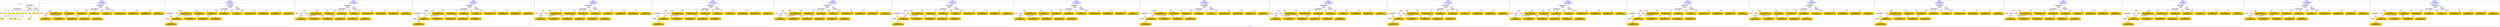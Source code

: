 digraph n0 {
fontcolor="blue"
remincross="true"
label="s07-s-13.json"
subgraph cluster_0 {
label="1-correct model"
n2[style="filled",color="white",fillcolor="lightgray",label="CulturalHeritageObject1"];
n3[shape="plaintext",style="filled",fillcolor="gold",label="dates"];
n4[style="filled",color="white",fillcolor="lightgray",label="Person1"];
n5[shape="plaintext",style="filled",fillcolor="gold",label="dimension"];
n6[shape="plaintext",style="filled",fillcolor="gold",label="technique"];
n7[shape="plaintext",style="filled",fillcolor="gold",label="credit_line"];
n8[shape="plaintext",style="filled",fillcolor="gold",label="origin"];
n9[shape="plaintext",style="filled",fillcolor="gold",label="title"];
n10[shape="plaintext",style="filled",fillcolor="gold",label="ac_id"];
n11[style="filled",color="white",fillcolor="lightgray",label="Concept1"];
n12[shape="plaintext",style="filled",fillcolor="gold",label="nationality"];
n13[shape="plaintext",style="filled",fillcolor="gold",label="birthDate"];
n14[shape="plaintext",style="filled",fillcolor="gold",label="deathDate"];
n15[shape="plaintext",style="filled",fillcolor="gold",label="name"];
n16[style="filled",color="white",fillcolor="lightgray",label="EuropeanaAggregation1"];
n17[style="filled",color="white",fillcolor="lightgray",label="WebResource1"];
n18[style="filled",color="white",fillcolor="lightgray",label="WebResource2"];
n19[shape="plaintext",style="filled",fillcolor="gold",label="image_url"];
n20[shape="plaintext",style="filled",fillcolor="gold",label="audio_url"];
n21[shape="plaintext",style="filled",fillcolor="gold",label="category"];
}
subgraph cluster_1 {
label="candidate 0\nlink coherence:1.0\nnode coherence:1.0\nconfidence:0.4405388631601473\nmapping score:0.5992272401010015\ncost:17.99954\n-precision:0.78-recall:0.74"
n23[style="filled",color="white",fillcolor="lightgray",label="CulturalHeritageObject1"];
n24[style="filled",color="white",fillcolor="lightgray",label="Person1"];
n25[style="filled",color="white",fillcolor="lightgray",label="Document1"];
n26[style="filled",color="white",fillcolor="lightgray",label="EuropeanaAggregation1"];
n27[style="filled",color="white",fillcolor="lightgray",label="WebResource1"];
n28[shape="plaintext",style="filled",fillcolor="gold",label="birthDate\n[Person,dateOfDeath,0.333]\n[Person,dateOfBirth,0.319]\n[CulturalHeritageObject,created,0.206]\n[CulturalHeritageObject,provenance,0.142]"];
n29[shape="plaintext",style="filled",fillcolor="gold",label="nationality\n[Person,countryAssociatedWithThePerson,0.724]\n[CulturalHeritageObject,provenance,0.113]\n[Concept,prefLabel,0.093]\n[CulturalHeritageObject,title,0.071]"];
n30[shape="plaintext",style="filled",fillcolor="gold",label="dimension\n[CulturalHeritageObject,extent,0.741]\n[CulturalHeritageObject,accessionNumber,0.098]\n[CulturalHeritageObject,description,0.082]\n[CulturalHeritageObject,provenance,0.079]"];
n31[shape="plaintext",style="filled",fillcolor="gold",label="image_url\n[WebResource,classLink,0.645]\n[Document,classLink,0.253]\n[CulturalHeritageObject,description,0.067]\n[Person,biographicalInformation,0.036]"];
n32[shape="plaintext",style="filled",fillcolor="gold",label="category\n[CulturalHeritageObject,provenance,0.287]\n[Person,biographicalInformation,0.273]\n[Concept,prefLabel,0.223]\n[CulturalHeritageObject,description,0.218]"];
n33[shape="plaintext",style="filled",fillcolor="gold",label="audio_url\n[WebResource,classLink,0.618]\n[Document,classLink,0.36]\n[CulturalHeritageObject,description,0.015]\n[CulturalHeritageObject,provenance,0.007]"];
n34[shape="plaintext",style="filled",fillcolor="gold",label="title\n[CulturalHeritageObject,title,0.366]\n[CulturalHeritageObject,description,0.347]\n[Person,biographicalInformation,0.188]\n[Concept,prefLabel,0.099]"];
n35[shape="plaintext",style="filled",fillcolor="gold",label="dates\n[CulturalHeritageObject,created,0.421]\n[Person,dateOfDeath,0.257]\n[CulturalHeritageObject,description,0.172]\n[Person,biographicalInformation,0.151]"];
n36[shape="plaintext",style="filled",fillcolor="gold",label="origin\n[CulturalHeritageObject,description,0.285]\n[Place,label,0.284]\n[CulturalHeritageObject,title,0.221]\n[Person,biographicalInformation,0.209]"];
n37[shape="plaintext",style="filled",fillcolor="gold",label="ac_id\n[CulturalHeritageObject,description,0.298]\n[CulturalHeritageObject,accessionNumber,0.278]\n[CulturalHeritageObject,provenance,0.249]\n[WebResource,classLink,0.174]"];
n38[shape="plaintext",style="filled",fillcolor="gold",label="technique\n[CulturalHeritageObject,medium,0.721]\n[CulturalHeritageObject,description,0.156]\n[Person,biographicalInformation,0.068]\n[CulturalHeritageObject,title,0.055]"];
n39[shape="plaintext",style="filled",fillcolor="gold",label="deathDate\n[CulturalHeritageObject,created,0.295]\n[CulturalHeritageObject,description,0.283]\n[Person,biographicalInformation,0.221]\n[Person,dateOfDeath,0.201]"];
n40[shape="plaintext",style="filled",fillcolor="gold",label="credit_line\n[CulturalHeritageObject,provenance,0.503]\n[CulturalHeritageObject,title,0.197]\n[CulturalHeritageObject,description,0.176]\n[Person,biographicalInformation,0.124]"];
n41[shape="plaintext",style="filled",fillcolor="gold",label="name\n[Person,nameOfThePerson,0.316]\n[CulturalHeritageObject,description,0.261]\n[Person,biographicalInformation,0.243]\n[CulturalHeritageObject,title,0.18]"];
}
subgraph cluster_2 {
label="candidate 1\nlink coherence:1.0\nnode coherence:1.0\nconfidence:0.4405388631601473\nmapping score:0.5992272401010015\ncost:18.99953\n-precision:0.74-recall:0.74"
n43[style="filled",color="white",fillcolor="lightgray",label="CulturalHeritageObject1"];
n44[style="filled",color="white",fillcolor="lightgray",label="CulturalHeritageObject2"];
n45[style="filled",color="white",fillcolor="lightgray",label="Person1"];
n46[style="filled",color="white",fillcolor="lightgray",label="Document2"];
n47[style="filled",color="white",fillcolor="lightgray",label="EuropeanaAggregation1"];
n48[style="filled",color="white",fillcolor="lightgray",label="WebResource1"];
n49[shape="plaintext",style="filled",fillcolor="gold",label="birthDate\n[Person,dateOfDeath,0.333]\n[Person,dateOfBirth,0.319]\n[CulturalHeritageObject,created,0.206]\n[CulturalHeritageObject,provenance,0.142]"];
n50[shape="plaintext",style="filled",fillcolor="gold",label="nationality\n[Person,countryAssociatedWithThePerson,0.724]\n[CulturalHeritageObject,provenance,0.113]\n[Concept,prefLabel,0.093]\n[CulturalHeritageObject,title,0.071]"];
n51[shape="plaintext",style="filled",fillcolor="gold",label="dimension\n[CulturalHeritageObject,extent,0.741]\n[CulturalHeritageObject,accessionNumber,0.098]\n[CulturalHeritageObject,description,0.082]\n[CulturalHeritageObject,provenance,0.079]"];
n52[shape="plaintext",style="filled",fillcolor="gold",label="image_url\n[WebResource,classLink,0.645]\n[Document,classLink,0.253]\n[CulturalHeritageObject,description,0.067]\n[Person,biographicalInformation,0.036]"];
n53[shape="plaintext",style="filled",fillcolor="gold",label="category\n[CulturalHeritageObject,provenance,0.287]\n[Person,biographicalInformation,0.273]\n[Concept,prefLabel,0.223]\n[CulturalHeritageObject,description,0.218]"];
n54[shape="plaintext",style="filled",fillcolor="gold",label="audio_url\n[WebResource,classLink,0.618]\n[Document,classLink,0.36]\n[CulturalHeritageObject,description,0.015]\n[CulturalHeritageObject,provenance,0.007]"];
n55[shape="plaintext",style="filled",fillcolor="gold",label="title\n[CulturalHeritageObject,title,0.366]\n[CulturalHeritageObject,description,0.347]\n[Person,biographicalInformation,0.188]\n[Concept,prefLabel,0.099]"];
n56[shape="plaintext",style="filled",fillcolor="gold",label="dates\n[CulturalHeritageObject,created,0.421]\n[Person,dateOfDeath,0.257]\n[CulturalHeritageObject,description,0.172]\n[Person,biographicalInformation,0.151]"];
n57[shape="plaintext",style="filled",fillcolor="gold",label="origin\n[CulturalHeritageObject,description,0.285]\n[Place,label,0.284]\n[CulturalHeritageObject,title,0.221]\n[Person,biographicalInformation,0.209]"];
n58[shape="plaintext",style="filled",fillcolor="gold",label="ac_id\n[CulturalHeritageObject,description,0.298]\n[CulturalHeritageObject,accessionNumber,0.278]\n[CulturalHeritageObject,provenance,0.249]\n[WebResource,classLink,0.174]"];
n59[shape="plaintext",style="filled",fillcolor="gold",label="technique\n[CulturalHeritageObject,medium,0.721]\n[CulturalHeritageObject,description,0.156]\n[Person,biographicalInformation,0.068]\n[CulturalHeritageObject,title,0.055]"];
n60[shape="plaintext",style="filled",fillcolor="gold",label="deathDate\n[CulturalHeritageObject,created,0.295]\n[CulturalHeritageObject,description,0.283]\n[Person,biographicalInformation,0.221]\n[Person,dateOfDeath,0.201]"];
n61[shape="plaintext",style="filled",fillcolor="gold",label="credit_line\n[CulturalHeritageObject,provenance,0.503]\n[CulturalHeritageObject,title,0.197]\n[CulturalHeritageObject,description,0.176]\n[Person,biographicalInformation,0.124]"];
n62[shape="plaintext",style="filled",fillcolor="gold",label="name\n[Person,nameOfThePerson,0.316]\n[CulturalHeritageObject,description,0.261]\n[Person,biographicalInformation,0.243]\n[CulturalHeritageObject,title,0.18]"];
}
subgraph cluster_3 {
label="candidate 10\nlink coherence:1.0\nnode coherence:1.0\nconfidence:0.4299818679511674\nmapping score:0.5838034797932462\ncost:18.99951\n-precision:0.74-recall:0.74"
n64[style="filled",color="white",fillcolor="lightgray",label="CulturalHeritageObject1"];
n65[style="filled",color="white",fillcolor="lightgray",label="Person1"];
n66[style="filled",color="white",fillcolor="lightgray",label="Concept1"];
n67[style="filled",color="white",fillcolor="lightgray",label="Document1"];
n68[style="filled",color="white",fillcolor="lightgray",label="EuropeanaAggregation1"];
n69[style="filled",color="white",fillcolor="lightgray",label="WebResource1"];
n70[shape="plaintext",style="filled",fillcolor="gold",label="birthDate\n[Person,dateOfDeath,0.333]\n[Person,dateOfBirth,0.319]\n[CulturalHeritageObject,created,0.206]\n[CulturalHeritageObject,provenance,0.142]"];
n71[shape="plaintext",style="filled",fillcolor="gold",label="nationality\n[Person,countryAssociatedWithThePerson,0.724]\n[CulturalHeritageObject,provenance,0.113]\n[Concept,prefLabel,0.093]\n[CulturalHeritageObject,title,0.071]"];
n72[shape="plaintext",style="filled",fillcolor="gold",label="dimension\n[CulturalHeritageObject,extent,0.741]\n[CulturalHeritageObject,accessionNumber,0.098]\n[CulturalHeritageObject,description,0.082]\n[CulturalHeritageObject,provenance,0.079]"];
n73[shape="plaintext",style="filled",fillcolor="gold",label="image_url\n[WebResource,classLink,0.645]\n[Document,classLink,0.253]\n[CulturalHeritageObject,description,0.067]\n[Person,biographicalInformation,0.036]"];
n74[shape="plaintext",style="filled",fillcolor="gold",label="audio_url\n[WebResource,classLink,0.618]\n[Document,classLink,0.36]\n[CulturalHeritageObject,description,0.015]\n[CulturalHeritageObject,provenance,0.007]"];
n75[shape="plaintext",style="filled",fillcolor="gold",label="title\n[CulturalHeritageObject,title,0.366]\n[CulturalHeritageObject,description,0.347]\n[Person,biographicalInformation,0.188]\n[Concept,prefLabel,0.099]"];
n76[shape="plaintext",style="filled",fillcolor="gold",label="dates\n[CulturalHeritageObject,created,0.421]\n[Person,dateOfDeath,0.257]\n[CulturalHeritageObject,description,0.172]\n[Person,biographicalInformation,0.151]"];
n77[shape="plaintext",style="filled",fillcolor="gold",label="origin\n[CulturalHeritageObject,description,0.285]\n[Place,label,0.284]\n[CulturalHeritageObject,title,0.221]\n[Person,biographicalInformation,0.209]"];
n78[shape="plaintext",style="filled",fillcolor="gold",label="ac_id\n[CulturalHeritageObject,description,0.298]\n[CulturalHeritageObject,accessionNumber,0.278]\n[CulturalHeritageObject,provenance,0.249]\n[WebResource,classLink,0.174]"];
n79[shape="plaintext",style="filled",fillcolor="gold",label="technique\n[CulturalHeritageObject,medium,0.721]\n[CulturalHeritageObject,description,0.156]\n[Person,biographicalInformation,0.068]\n[CulturalHeritageObject,title,0.055]"];
n80[shape="plaintext",style="filled",fillcolor="gold",label="deathDate\n[CulturalHeritageObject,created,0.295]\n[CulturalHeritageObject,description,0.283]\n[Person,biographicalInformation,0.221]\n[Person,dateOfDeath,0.201]"];
n81[shape="plaintext",style="filled",fillcolor="gold",label="credit_line\n[CulturalHeritageObject,provenance,0.503]\n[CulturalHeritageObject,title,0.197]\n[CulturalHeritageObject,description,0.176]\n[Person,biographicalInformation,0.124]"];
n82[shape="plaintext",style="filled",fillcolor="gold",label="category\n[CulturalHeritageObject,provenance,0.287]\n[Person,biographicalInformation,0.273]\n[Concept,prefLabel,0.223]\n[CulturalHeritageObject,description,0.218]"];
n83[shape="plaintext",style="filled",fillcolor="gold",label="name\n[Person,nameOfThePerson,0.316]\n[CulturalHeritageObject,description,0.261]\n[Person,biographicalInformation,0.243]\n[CulturalHeritageObject,title,0.18]"];
}
subgraph cluster_4 {
label="candidate 11\nlink coherence:1.0\nnode coherence:1.0\nconfidence:0.4299818679511674\nmapping score:0.5838034797932462\ncost:19.9995\n-precision:0.7-recall:0.74"
n85[style="filled",color="white",fillcolor="lightgray",label="CulturalHeritageObject1"];
n86[style="filled",color="white",fillcolor="lightgray",label="CulturalHeritageObject2"];
n87[style="filled",color="white",fillcolor="lightgray",label="Person1"];
n88[style="filled",color="white",fillcolor="lightgray",label="Concept1"];
n89[style="filled",color="white",fillcolor="lightgray",label="Document2"];
n90[style="filled",color="white",fillcolor="lightgray",label="EuropeanaAggregation1"];
n91[style="filled",color="white",fillcolor="lightgray",label="WebResource1"];
n92[shape="plaintext",style="filled",fillcolor="gold",label="birthDate\n[Person,dateOfDeath,0.333]\n[Person,dateOfBirth,0.319]\n[CulturalHeritageObject,created,0.206]\n[CulturalHeritageObject,provenance,0.142]"];
n93[shape="plaintext",style="filled",fillcolor="gold",label="nationality\n[Person,countryAssociatedWithThePerson,0.724]\n[CulturalHeritageObject,provenance,0.113]\n[Concept,prefLabel,0.093]\n[CulturalHeritageObject,title,0.071]"];
n94[shape="plaintext",style="filled",fillcolor="gold",label="dimension\n[CulturalHeritageObject,extent,0.741]\n[CulturalHeritageObject,accessionNumber,0.098]\n[CulturalHeritageObject,description,0.082]\n[CulturalHeritageObject,provenance,0.079]"];
n95[shape="plaintext",style="filled",fillcolor="gold",label="image_url\n[WebResource,classLink,0.645]\n[Document,classLink,0.253]\n[CulturalHeritageObject,description,0.067]\n[Person,biographicalInformation,0.036]"];
n96[shape="plaintext",style="filled",fillcolor="gold",label="audio_url\n[WebResource,classLink,0.618]\n[Document,classLink,0.36]\n[CulturalHeritageObject,description,0.015]\n[CulturalHeritageObject,provenance,0.007]"];
n97[shape="plaintext",style="filled",fillcolor="gold",label="title\n[CulturalHeritageObject,title,0.366]\n[CulturalHeritageObject,description,0.347]\n[Person,biographicalInformation,0.188]\n[Concept,prefLabel,0.099]"];
n98[shape="plaintext",style="filled",fillcolor="gold",label="dates\n[CulturalHeritageObject,created,0.421]\n[Person,dateOfDeath,0.257]\n[CulturalHeritageObject,description,0.172]\n[Person,biographicalInformation,0.151]"];
n99[shape="plaintext",style="filled",fillcolor="gold",label="origin\n[CulturalHeritageObject,description,0.285]\n[Place,label,0.284]\n[CulturalHeritageObject,title,0.221]\n[Person,biographicalInformation,0.209]"];
n100[shape="plaintext",style="filled",fillcolor="gold",label="ac_id\n[CulturalHeritageObject,description,0.298]\n[CulturalHeritageObject,accessionNumber,0.278]\n[CulturalHeritageObject,provenance,0.249]\n[WebResource,classLink,0.174]"];
n101[shape="plaintext",style="filled",fillcolor="gold",label="technique\n[CulturalHeritageObject,medium,0.721]\n[CulturalHeritageObject,description,0.156]\n[Person,biographicalInformation,0.068]\n[CulturalHeritageObject,title,0.055]"];
n102[shape="plaintext",style="filled",fillcolor="gold",label="deathDate\n[CulturalHeritageObject,created,0.295]\n[CulturalHeritageObject,description,0.283]\n[Person,biographicalInformation,0.221]\n[Person,dateOfDeath,0.201]"];
n103[shape="plaintext",style="filled",fillcolor="gold",label="credit_line\n[CulturalHeritageObject,provenance,0.503]\n[CulturalHeritageObject,title,0.197]\n[CulturalHeritageObject,description,0.176]\n[Person,biographicalInformation,0.124]"];
n104[shape="plaintext",style="filled",fillcolor="gold",label="category\n[CulturalHeritageObject,provenance,0.287]\n[Person,biographicalInformation,0.273]\n[Concept,prefLabel,0.223]\n[CulturalHeritageObject,description,0.218]"];
n105[shape="plaintext",style="filled",fillcolor="gold",label="name\n[Person,nameOfThePerson,0.316]\n[CulturalHeritageObject,description,0.261]\n[Person,biographicalInformation,0.243]\n[CulturalHeritageObject,title,0.18]"];
}
subgraph cluster_5 {
label="candidate 12\nlink coherence:1.0\nnode coherence:1.0\nconfidence:0.4279608111823458\nmapping score:0.5831297942036391\ncost:18.99951\n-precision:0.68-recall:0.68"
n107[style="filled",color="white",fillcolor="lightgray",label="CulturalHeritageObject1"];
n108[style="filled",color="white",fillcolor="lightgray",label="Person1"];
n109[style="filled",color="white",fillcolor="lightgray",label="Concept1"];
n110[style="filled",color="white",fillcolor="lightgray",label="Document1"];
n111[style="filled",color="white",fillcolor="lightgray",label="EuropeanaAggregation1"];
n112[style="filled",color="white",fillcolor="lightgray",label="WebResource1"];
n113[shape="plaintext",style="filled",fillcolor="gold",label="birthDate\n[Person,dateOfDeath,0.333]\n[Person,dateOfBirth,0.319]\n[CulturalHeritageObject,created,0.206]\n[CulturalHeritageObject,provenance,0.142]"];
n114[shape="plaintext",style="filled",fillcolor="gold",label="nationality\n[Person,countryAssociatedWithThePerson,0.724]\n[CulturalHeritageObject,provenance,0.113]\n[Concept,prefLabel,0.093]\n[CulturalHeritageObject,title,0.071]"];
n115[shape="plaintext",style="filled",fillcolor="gold",label="dimension\n[CulturalHeritageObject,extent,0.741]\n[CulturalHeritageObject,accessionNumber,0.098]\n[CulturalHeritageObject,description,0.082]\n[CulturalHeritageObject,provenance,0.079]"];
n116[shape="plaintext",style="filled",fillcolor="gold",label="image_url\n[WebResource,classLink,0.645]\n[Document,classLink,0.253]\n[CulturalHeritageObject,description,0.067]\n[Person,biographicalInformation,0.036]"];
n117[shape="plaintext",style="filled",fillcolor="gold",label="ac_id\n[CulturalHeritageObject,description,0.298]\n[CulturalHeritageObject,accessionNumber,0.278]\n[CulturalHeritageObject,provenance,0.249]\n[WebResource,classLink,0.174]"];
n118[shape="plaintext",style="filled",fillcolor="gold",label="audio_url\n[WebResource,classLink,0.618]\n[Document,classLink,0.36]\n[CulturalHeritageObject,description,0.015]\n[CulturalHeritageObject,provenance,0.007]"];
n119[shape="plaintext",style="filled",fillcolor="gold",label="title\n[CulturalHeritageObject,title,0.366]\n[CulturalHeritageObject,description,0.347]\n[Person,biographicalInformation,0.188]\n[Concept,prefLabel,0.099]"];
n120[shape="plaintext",style="filled",fillcolor="gold",label="dates\n[CulturalHeritageObject,created,0.421]\n[Person,dateOfDeath,0.257]\n[CulturalHeritageObject,description,0.172]\n[Person,biographicalInformation,0.151]"];
n121[shape="plaintext",style="filled",fillcolor="gold",label="origin\n[CulturalHeritageObject,description,0.285]\n[Place,label,0.284]\n[CulturalHeritageObject,title,0.221]\n[Person,biographicalInformation,0.209]"];
n122[shape="plaintext",style="filled",fillcolor="gold",label="technique\n[CulturalHeritageObject,medium,0.721]\n[CulturalHeritageObject,description,0.156]\n[Person,biographicalInformation,0.068]\n[CulturalHeritageObject,title,0.055]"];
n123[shape="plaintext",style="filled",fillcolor="gold",label="deathDate\n[CulturalHeritageObject,created,0.295]\n[CulturalHeritageObject,description,0.283]\n[Person,biographicalInformation,0.221]\n[Person,dateOfDeath,0.201]"];
n124[shape="plaintext",style="filled",fillcolor="gold",label="credit_line\n[CulturalHeritageObject,provenance,0.503]\n[CulturalHeritageObject,title,0.197]\n[CulturalHeritageObject,description,0.176]\n[Person,biographicalInformation,0.124]"];
n125[shape="plaintext",style="filled",fillcolor="gold",label="category\n[CulturalHeritageObject,provenance,0.287]\n[Person,biographicalInformation,0.273]\n[Concept,prefLabel,0.223]\n[CulturalHeritageObject,description,0.218]"];
n126[shape="plaintext",style="filled",fillcolor="gold",label="name\n[Person,nameOfThePerson,0.316]\n[CulturalHeritageObject,description,0.261]\n[Person,biographicalInformation,0.243]\n[CulturalHeritageObject,title,0.18]"];
}
subgraph cluster_6 {
label="candidate 13\nlink coherence:1.0\nnode coherence:1.0\nconfidence:0.4279608111823458\nmapping score:0.5831297942036391\ncost:19.9995\n-precision:0.65-recall:0.68"
n128[style="filled",color="white",fillcolor="lightgray",label="CulturalHeritageObject1"];
n129[style="filled",color="white",fillcolor="lightgray",label="CulturalHeritageObject2"];
n130[style="filled",color="white",fillcolor="lightgray",label="Person1"];
n131[style="filled",color="white",fillcolor="lightgray",label="Concept1"];
n132[style="filled",color="white",fillcolor="lightgray",label="Document2"];
n133[style="filled",color="white",fillcolor="lightgray",label="EuropeanaAggregation1"];
n134[style="filled",color="white",fillcolor="lightgray",label="WebResource1"];
n135[shape="plaintext",style="filled",fillcolor="gold",label="birthDate\n[Person,dateOfDeath,0.333]\n[Person,dateOfBirth,0.319]\n[CulturalHeritageObject,created,0.206]\n[CulturalHeritageObject,provenance,0.142]"];
n136[shape="plaintext",style="filled",fillcolor="gold",label="nationality\n[Person,countryAssociatedWithThePerson,0.724]\n[CulturalHeritageObject,provenance,0.113]\n[Concept,prefLabel,0.093]\n[CulturalHeritageObject,title,0.071]"];
n137[shape="plaintext",style="filled",fillcolor="gold",label="dimension\n[CulturalHeritageObject,extent,0.741]\n[CulturalHeritageObject,accessionNumber,0.098]\n[CulturalHeritageObject,description,0.082]\n[CulturalHeritageObject,provenance,0.079]"];
n138[shape="plaintext",style="filled",fillcolor="gold",label="image_url\n[WebResource,classLink,0.645]\n[Document,classLink,0.253]\n[CulturalHeritageObject,description,0.067]\n[Person,biographicalInformation,0.036]"];
n139[shape="plaintext",style="filled",fillcolor="gold",label="ac_id\n[CulturalHeritageObject,description,0.298]\n[CulturalHeritageObject,accessionNumber,0.278]\n[CulturalHeritageObject,provenance,0.249]\n[WebResource,classLink,0.174]"];
n140[shape="plaintext",style="filled",fillcolor="gold",label="audio_url\n[WebResource,classLink,0.618]\n[Document,classLink,0.36]\n[CulturalHeritageObject,description,0.015]\n[CulturalHeritageObject,provenance,0.007]"];
n141[shape="plaintext",style="filled",fillcolor="gold",label="title\n[CulturalHeritageObject,title,0.366]\n[CulturalHeritageObject,description,0.347]\n[Person,biographicalInformation,0.188]\n[Concept,prefLabel,0.099]"];
n142[shape="plaintext",style="filled",fillcolor="gold",label="dates\n[CulturalHeritageObject,created,0.421]\n[Person,dateOfDeath,0.257]\n[CulturalHeritageObject,description,0.172]\n[Person,biographicalInformation,0.151]"];
n143[shape="plaintext",style="filled",fillcolor="gold",label="origin\n[CulturalHeritageObject,description,0.285]\n[Place,label,0.284]\n[CulturalHeritageObject,title,0.221]\n[Person,biographicalInformation,0.209]"];
n144[shape="plaintext",style="filled",fillcolor="gold",label="technique\n[CulturalHeritageObject,medium,0.721]\n[CulturalHeritageObject,description,0.156]\n[Person,biographicalInformation,0.068]\n[CulturalHeritageObject,title,0.055]"];
n145[shape="plaintext",style="filled",fillcolor="gold",label="deathDate\n[CulturalHeritageObject,created,0.295]\n[CulturalHeritageObject,description,0.283]\n[Person,biographicalInformation,0.221]\n[Person,dateOfDeath,0.201]"];
n146[shape="plaintext",style="filled",fillcolor="gold",label="credit_line\n[CulturalHeritageObject,provenance,0.503]\n[CulturalHeritageObject,title,0.197]\n[CulturalHeritageObject,description,0.176]\n[Person,biographicalInformation,0.124]"];
n147[shape="plaintext",style="filled",fillcolor="gold",label="category\n[CulturalHeritageObject,provenance,0.287]\n[Person,biographicalInformation,0.273]\n[Concept,prefLabel,0.223]\n[CulturalHeritageObject,description,0.218]"];
n148[shape="plaintext",style="filled",fillcolor="gold",label="name\n[Person,nameOfThePerson,0.316]\n[CulturalHeritageObject,description,0.261]\n[Person,biographicalInformation,0.243]\n[CulturalHeritageObject,title,0.18]"];
}
subgraph cluster_7 {
label="candidate 14\nlink coherence:1.0\nnode coherence:1.0\nconfidence:0.42640476162114554\nmapping score:0.5826111110165723\ncost:18.99951\n-precision:0.74-recall:0.74"
n150[style="filled",color="white",fillcolor="lightgray",label="CulturalHeritageObject1"];
n151[style="filled",color="white",fillcolor="lightgray",label="Person1"];
n152[style="filled",color="white",fillcolor="lightgray",label="Concept1"];
n153[style="filled",color="white",fillcolor="lightgray",label="Document1"];
n154[style="filled",color="white",fillcolor="lightgray",label="EuropeanaAggregation1"];
n155[style="filled",color="white",fillcolor="lightgray",label="WebResource1"];
n156[shape="plaintext",style="filled",fillcolor="gold",label="birthDate\n[Person,dateOfDeath,0.333]\n[Person,dateOfBirth,0.319]\n[CulturalHeritageObject,created,0.206]\n[CulturalHeritageObject,provenance,0.142]"];
n157[shape="plaintext",style="filled",fillcolor="gold",label="nationality\n[Person,countryAssociatedWithThePerson,0.724]\n[CulturalHeritageObject,provenance,0.113]\n[Concept,prefLabel,0.093]\n[CulturalHeritageObject,title,0.071]"];
n158[shape="plaintext",style="filled",fillcolor="gold",label="dimension\n[CulturalHeritageObject,extent,0.741]\n[CulturalHeritageObject,accessionNumber,0.098]\n[CulturalHeritageObject,description,0.082]\n[CulturalHeritageObject,provenance,0.079]"];
n159[shape="plaintext",style="filled",fillcolor="gold",label="audio_url\n[WebResource,classLink,0.618]\n[Document,classLink,0.36]\n[CulturalHeritageObject,description,0.015]\n[CulturalHeritageObject,provenance,0.007]"];
n160[shape="plaintext",style="filled",fillcolor="gold",label="image_url\n[WebResource,classLink,0.645]\n[Document,classLink,0.253]\n[CulturalHeritageObject,description,0.067]\n[Person,biographicalInformation,0.036]"];
n161[shape="plaintext",style="filled",fillcolor="gold",label="title\n[CulturalHeritageObject,title,0.366]\n[CulturalHeritageObject,description,0.347]\n[Person,biographicalInformation,0.188]\n[Concept,prefLabel,0.099]"];
n162[shape="plaintext",style="filled",fillcolor="gold",label="dates\n[CulturalHeritageObject,created,0.421]\n[Person,dateOfDeath,0.257]\n[CulturalHeritageObject,description,0.172]\n[Person,biographicalInformation,0.151]"];
n163[shape="plaintext",style="filled",fillcolor="gold",label="origin\n[CulturalHeritageObject,description,0.285]\n[Place,label,0.284]\n[CulturalHeritageObject,title,0.221]\n[Person,biographicalInformation,0.209]"];
n164[shape="plaintext",style="filled",fillcolor="gold",label="ac_id\n[CulturalHeritageObject,description,0.298]\n[CulturalHeritageObject,accessionNumber,0.278]\n[CulturalHeritageObject,provenance,0.249]\n[WebResource,classLink,0.174]"];
n165[shape="plaintext",style="filled",fillcolor="gold",label="technique\n[CulturalHeritageObject,medium,0.721]\n[CulturalHeritageObject,description,0.156]\n[Person,biographicalInformation,0.068]\n[CulturalHeritageObject,title,0.055]"];
n166[shape="plaintext",style="filled",fillcolor="gold",label="deathDate\n[CulturalHeritageObject,created,0.295]\n[CulturalHeritageObject,description,0.283]\n[Person,biographicalInformation,0.221]\n[Person,dateOfDeath,0.201]"];
n167[shape="plaintext",style="filled",fillcolor="gold",label="credit_line\n[CulturalHeritageObject,provenance,0.503]\n[CulturalHeritageObject,title,0.197]\n[CulturalHeritageObject,description,0.176]\n[Person,biographicalInformation,0.124]"];
n168[shape="plaintext",style="filled",fillcolor="gold",label="category\n[CulturalHeritageObject,provenance,0.287]\n[Person,biographicalInformation,0.273]\n[Concept,prefLabel,0.223]\n[CulturalHeritageObject,description,0.218]"];
n169[shape="plaintext",style="filled",fillcolor="gold",label="name\n[Person,nameOfThePerson,0.316]\n[CulturalHeritageObject,description,0.261]\n[Person,biographicalInformation,0.243]\n[CulturalHeritageObject,title,0.18]"];
}
subgraph cluster_8 {
label="candidate 15\nlink coherence:1.0\nnode coherence:1.0\nconfidence:0.42640476162114554\nmapping score:0.5826111110165723\ncost:19.9995\n-precision:0.7-recall:0.74"
n171[style="filled",color="white",fillcolor="lightgray",label="CulturalHeritageObject1"];
n172[style="filled",color="white",fillcolor="lightgray",label="CulturalHeritageObject2"];
n173[style="filled",color="white",fillcolor="lightgray",label="Person1"];
n174[style="filled",color="white",fillcolor="lightgray",label="Concept1"];
n175[style="filled",color="white",fillcolor="lightgray",label="Document2"];
n176[style="filled",color="white",fillcolor="lightgray",label="EuropeanaAggregation1"];
n177[style="filled",color="white",fillcolor="lightgray",label="WebResource1"];
n178[shape="plaintext",style="filled",fillcolor="gold",label="birthDate\n[Person,dateOfDeath,0.333]\n[Person,dateOfBirth,0.319]\n[CulturalHeritageObject,created,0.206]\n[CulturalHeritageObject,provenance,0.142]"];
n179[shape="plaintext",style="filled",fillcolor="gold",label="nationality\n[Person,countryAssociatedWithThePerson,0.724]\n[CulturalHeritageObject,provenance,0.113]\n[Concept,prefLabel,0.093]\n[CulturalHeritageObject,title,0.071]"];
n180[shape="plaintext",style="filled",fillcolor="gold",label="dimension\n[CulturalHeritageObject,extent,0.741]\n[CulturalHeritageObject,accessionNumber,0.098]\n[CulturalHeritageObject,description,0.082]\n[CulturalHeritageObject,provenance,0.079]"];
n181[shape="plaintext",style="filled",fillcolor="gold",label="audio_url\n[WebResource,classLink,0.618]\n[Document,classLink,0.36]\n[CulturalHeritageObject,description,0.015]\n[CulturalHeritageObject,provenance,0.007]"];
n182[shape="plaintext",style="filled",fillcolor="gold",label="image_url\n[WebResource,classLink,0.645]\n[Document,classLink,0.253]\n[CulturalHeritageObject,description,0.067]\n[Person,biographicalInformation,0.036]"];
n183[shape="plaintext",style="filled",fillcolor="gold",label="title\n[CulturalHeritageObject,title,0.366]\n[CulturalHeritageObject,description,0.347]\n[Person,biographicalInformation,0.188]\n[Concept,prefLabel,0.099]"];
n184[shape="plaintext",style="filled",fillcolor="gold",label="dates\n[CulturalHeritageObject,created,0.421]\n[Person,dateOfDeath,0.257]\n[CulturalHeritageObject,description,0.172]\n[Person,biographicalInformation,0.151]"];
n185[shape="plaintext",style="filled",fillcolor="gold",label="origin\n[CulturalHeritageObject,description,0.285]\n[Place,label,0.284]\n[CulturalHeritageObject,title,0.221]\n[Person,biographicalInformation,0.209]"];
n186[shape="plaintext",style="filled",fillcolor="gold",label="ac_id\n[CulturalHeritageObject,description,0.298]\n[CulturalHeritageObject,accessionNumber,0.278]\n[CulturalHeritageObject,provenance,0.249]\n[WebResource,classLink,0.174]"];
n187[shape="plaintext",style="filled",fillcolor="gold",label="technique\n[CulturalHeritageObject,medium,0.721]\n[CulturalHeritageObject,description,0.156]\n[Person,biographicalInformation,0.068]\n[CulturalHeritageObject,title,0.055]"];
n188[shape="plaintext",style="filled",fillcolor="gold",label="deathDate\n[CulturalHeritageObject,created,0.295]\n[CulturalHeritageObject,description,0.283]\n[Person,biographicalInformation,0.221]\n[Person,dateOfDeath,0.201]"];
n189[shape="plaintext",style="filled",fillcolor="gold",label="credit_line\n[CulturalHeritageObject,provenance,0.503]\n[CulturalHeritageObject,title,0.197]\n[CulturalHeritageObject,description,0.176]\n[Person,biographicalInformation,0.124]"];
n190[shape="plaintext",style="filled",fillcolor="gold",label="category\n[CulturalHeritageObject,provenance,0.287]\n[Person,biographicalInformation,0.273]\n[Concept,prefLabel,0.223]\n[CulturalHeritageObject,description,0.218]"];
n191[shape="plaintext",style="filled",fillcolor="gold",label="name\n[Person,nameOfThePerson,0.316]\n[CulturalHeritageObject,description,0.261]\n[Person,biographicalInformation,0.243]\n[CulturalHeritageObject,title,0.18]"];
}
subgraph cluster_9 {
label="candidate 16\nlink coherence:1.0\nnode coherence:1.0\nconfidence:0.4250378151077033\nmapping score:0.5940602240835201\ncost:17.99954\n-precision:0.67-recall:0.63"
n193[style="filled",color="white",fillcolor="lightgray",label="CulturalHeritageObject1"];
n194[style="filled",color="white",fillcolor="lightgray",label="Person1"];
n195[style="filled",color="white",fillcolor="lightgray",label="Document1"];
n196[style="filled",color="white",fillcolor="lightgray",label="EuropeanaAggregation1"];
n197[style="filled",color="white",fillcolor="lightgray",label="WebResource1"];
n198[shape="plaintext",style="filled",fillcolor="gold",label="birthDate\n[Person,dateOfDeath,0.333]\n[Person,dateOfBirth,0.319]\n[CulturalHeritageObject,created,0.206]\n[CulturalHeritageObject,provenance,0.142]"];
n199[shape="plaintext",style="filled",fillcolor="gold",label="nationality\n[Person,countryAssociatedWithThePerson,0.724]\n[CulturalHeritageObject,provenance,0.113]\n[Concept,prefLabel,0.093]\n[CulturalHeritageObject,title,0.071]"];
n200[shape="plaintext",style="filled",fillcolor="gold",label="dimension\n[CulturalHeritageObject,extent,0.741]\n[CulturalHeritageObject,accessionNumber,0.098]\n[CulturalHeritageObject,description,0.082]\n[CulturalHeritageObject,provenance,0.079]"];
n201[shape="plaintext",style="filled",fillcolor="gold",label="audio_url\n[WebResource,classLink,0.618]\n[Document,classLink,0.36]\n[CulturalHeritageObject,description,0.015]\n[CulturalHeritageObject,provenance,0.007]"];
n202[shape="plaintext",style="filled",fillcolor="gold",label="category\n[CulturalHeritageObject,provenance,0.287]\n[Person,biographicalInformation,0.273]\n[Concept,prefLabel,0.223]\n[CulturalHeritageObject,description,0.218]"];
n203[shape="plaintext",style="filled",fillcolor="gold",label="image_url\n[WebResource,classLink,0.645]\n[Document,classLink,0.253]\n[CulturalHeritageObject,description,0.067]\n[Person,biographicalInformation,0.036]"];
n204[shape="plaintext",style="filled",fillcolor="gold",label="title\n[CulturalHeritageObject,title,0.366]\n[CulturalHeritageObject,description,0.347]\n[Person,biographicalInformation,0.188]\n[Concept,prefLabel,0.099]"];
n205[shape="plaintext",style="filled",fillcolor="gold",label="dates\n[CulturalHeritageObject,created,0.421]\n[Person,dateOfDeath,0.257]\n[CulturalHeritageObject,description,0.172]\n[Person,biographicalInformation,0.151]"];
n206[shape="plaintext",style="filled",fillcolor="gold",label="origin\n[CulturalHeritageObject,description,0.285]\n[Place,label,0.284]\n[CulturalHeritageObject,title,0.221]\n[Person,biographicalInformation,0.209]"];
n207[shape="plaintext",style="filled",fillcolor="gold",label="ac_id\n[CulturalHeritageObject,description,0.298]\n[CulturalHeritageObject,accessionNumber,0.278]\n[CulturalHeritageObject,provenance,0.249]\n[WebResource,classLink,0.174]"];
n208[shape="plaintext",style="filled",fillcolor="gold",label="technique\n[CulturalHeritageObject,medium,0.721]\n[CulturalHeritageObject,description,0.156]\n[Person,biographicalInformation,0.068]\n[CulturalHeritageObject,title,0.055]"];
n209[shape="plaintext",style="filled",fillcolor="gold",label="deathDate\n[CulturalHeritageObject,created,0.295]\n[CulturalHeritageObject,description,0.283]\n[Person,biographicalInformation,0.221]\n[Person,dateOfDeath,0.201]"];
n210[shape="plaintext",style="filled",fillcolor="gold",label="credit_line\n[CulturalHeritageObject,provenance,0.503]\n[CulturalHeritageObject,title,0.197]\n[CulturalHeritageObject,description,0.176]\n[Person,biographicalInformation,0.124]"];
n211[shape="plaintext",style="filled",fillcolor="gold",label="name\n[Person,nameOfThePerson,0.316]\n[CulturalHeritageObject,description,0.261]\n[Person,biographicalInformation,0.243]\n[CulturalHeritageObject,title,0.18]"];
}
subgraph cluster_10 {
label="candidate 17\nlink coherence:1.0\nnode coherence:1.0\nconfidence:0.4250378151077033\nmapping score:0.5940602240835201\ncost:18.99953\n-precision:0.63-recall:0.63"
n213[style="filled",color="white",fillcolor="lightgray",label="CulturalHeritageObject1"];
n214[style="filled",color="white",fillcolor="lightgray",label="CulturalHeritageObject2"];
n215[style="filled",color="white",fillcolor="lightgray",label="Person1"];
n216[style="filled",color="white",fillcolor="lightgray",label="Document2"];
n217[style="filled",color="white",fillcolor="lightgray",label="EuropeanaAggregation1"];
n218[style="filled",color="white",fillcolor="lightgray",label="WebResource1"];
n219[shape="plaintext",style="filled",fillcolor="gold",label="birthDate\n[Person,dateOfDeath,0.333]\n[Person,dateOfBirth,0.319]\n[CulturalHeritageObject,created,0.206]\n[CulturalHeritageObject,provenance,0.142]"];
n220[shape="plaintext",style="filled",fillcolor="gold",label="nationality\n[Person,countryAssociatedWithThePerson,0.724]\n[CulturalHeritageObject,provenance,0.113]\n[Concept,prefLabel,0.093]\n[CulturalHeritageObject,title,0.071]"];
n221[shape="plaintext",style="filled",fillcolor="gold",label="dimension\n[CulturalHeritageObject,extent,0.741]\n[CulturalHeritageObject,accessionNumber,0.098]\n[CulturalHeritageObject,description,0.082]\n[CulturalHeritageObject,provenance,0.079]"];
n222[shape="plaintext",style="filled",fillcolor="gold",label="audio_url\n[WebResource,classLink,0.618]\n[Document,classLink,0.36]\n[CulturalHeritageObject,description,0.015]\n[CulturalHeritageObject,provenance,0.007]"];
n223[shape="plaintext",style="filled",fillcolor="gold",label="category\n[CulturalHeritageObject,provenance,0.287]\n[Person,biographicalInformation,0.273]\n[Concept,prefLabel,0.223]\n[CulturalHeritageObject,description,0.218]"];
n224[shape="plaintext",style="filled",fillcolor="gold",label="image_url\n[WebResource,classLink,0.645]\n[Document,classLink,0.253]\n[CulturalHeritageObject,description,0.067]\n[Person,biographicalInformation,0.036]"];
n225[shape="plaintext",style="filled",fillcolor="gold",label="title\n[CulturalHeritageObject,title,0.366]\n[CulturalHeritageObject,description,0.347]\n[Person,biographicalInformation,0.188]\n[Concept,prefLabel,0.099]"];
n226[shape="plaintext",style="filled",fillcolor="gold",label="dates\n[CulturalHeritageObject,created,0.421]\n[Person,dateOfDeath,0.257]\n[CulturalHeritageObject,description,0.172]\n[Person,biographicalInformation,0.151]"];
n227[shape="plaintext",style="filled",fillcolor="gold",label="origin\n[CulturalHeritageObject,description,0.285]\n[Place,label,0.284]\n[CulturalHeritageObject,title,0.221]\n[Person,biographicalInformation,0.209]"];
n228[shape="plaintext",style="filled",fillcolor="gold",label="ac_id\n[CulturalHeritageObject,description,0.298]\n[CulturalHeritageObject,accessionNumber,0.278]\n[CulturalHeritageObject,provenance,0.249]\n[WebResource,classLink,0.174]"];
n229[shape="plaintext",style="filled",fillcolor="gold",label="technique\n[CulturalHeritageObject,medium,0.721]\n[CulturalHeritageObject,description,0.156]\n[Person,biographicalInformation,0.068]\n[CulturalHeritageObject,title,0.055]"];
n230[shape="plaintext",style="filled",fillcolor="gold",label="deathDate\n[CulturalHeritageObject,created,0.295]\n[CulturalHeritageObject,description,0.283]\n[Person,biographicalInformation,0.221]\n[Person,dateOfDeath,0.201]"];
n231[shape="plaintext",style="filled",fillcolor="gold",label="credit_line\n[CulturalHeritageObject,provenance,0.503]\n[CulturalHeritageObject,title,0.197]\n[CulturalHeritageObject,description,0.176]\n[Person,biographicalInformation,0.124]"];
n232[shape="plaintext",style="filled",fillcolor="gold",label="name\n[Person,nameOfThePerson,0.316]\n[CulturalHeritageObject,description,0.261]\n[Person,biographicalInformation,0.243]\n[CulturalHeritageObject,title,0.18]"];
}
subgraph cluster_11 {
label="candidate 18\nlink coherence:1.0\nnode coherence:1.0\nconfidence:0.4243837048523241\nmapping score:0.5819374254269651\ncost:18.99951\n-precision:0.68-recall:0.68"
n234[style="filled",color="white",fillcolor="lightgray",label="CulturalHeritageObject1"];
n235[style="filled",color="white",fillcolor="lightgray",label="Person1"];
n236[style="filled",color="white",fillcolor="lightgray",label="Concept1"];
n237[style="filled",color="white",fillcolor="lightgray",label="Document1"];
n238[style="filled",color="white",fillcolor="lightgray",label="EuropeanaAggregation1"];
n239[style="filled",color="white",fillcolor="lightgray",label="WebResource1"];
n240[shape="plaintext",style="filled",fillcolor="gold",label="birthDate\n[Person,dateOfDeath,0.333]\n[Person,dateOfBirth,0.319]\n[CulturalHeritageObject,created,0.206]\n[CulturalHeritageObject,provenance,0.142]"];
n241[shape="plaintext",style="filled",fillcolor="gold",label="nationality\n[Person,countryAssociatedWithThePerson,0.724]\n[CulturalHeritageObject,provenance,0.113]\n[Concept,prefLabel,0.093]\n[CulturalHeritageObject,title,0.071]"];
n242[shape="plaintext",style="filled",fillcolor="gold",label="dimension\n[CulturalHeritageObject,extent,0.741]\n[CulturalHeritageObject,accessionNumber,0.098]\n[CulturalHeritageObject,description,0.082]\n[CulturalHeritageObject,provenance,0.079]"];
n243[shape="plaintext",style="filled",fillcolor="gold",label="audio_url\n[WebResource,classLink,0.618]\n[Document,classLink,0.36]\n[CulturalHeritageObject,description,0.015]\n[CulturalHeritageObject,provenance,0.007]"];
n244[shape="plaintext",style="filled",fillcolor="gold",label="ac_id\n[CulturalHeritageObject,description,0.298]\n[CulturalHeritageObject,accessionNumber,0.278]\n[CulturalHeritageObject,provenance,0.249]\n[WebResource,classLink,0.174]"];
n245[shape="plaintext",style="filled",fillcolor="gold",label="image_url\n[WebResource,classLink,0.645]\n[Document,classLink,0.253]\n[CulturalHeritageObject,description,0.067]\n[Person,biographicalInformation,0.036]"];
n246[shape="plaintext",style="filled",fillcolor="gold",label="title\n[CulturalHeritageObject,title,0.366]\n[CulturalHeritageObject,description,0.347]\n[Person,biographicalInformation,0.188]\n[Concept,prefLabel,0.099]"];
n247[shape="plaintext",style="filled",fillcolor="gold",label="dates\n[CulturalHeritageObject,created,0.421]\n[Person,dateOfDeath,0.257]\n[CulturalHeritageObject,description,0.172]\n[Person,biographicalInformation,0.151]"];
n248[shape="plaintext",style="filled",fillcolor="gold",label="origin\n[CulturalHeritageObject,description,0.285]\n[Place,label,0.284]\n[CulturalHeritageObject,title,0.221]\n[Person,biographicalInformation,0.209]"];
n249[shape="plaintext",style="filled",fillcolor="gold",label="technique\n[CulturalHeritageObject,medium,0.721]\n[CulturalHeritageObject,description,0.156]\n[Person,biographicalInformation,0.068]\n[CulturalHeritageObject,title,0.055]"];
n250[shape="plaintext",style="filled",fillcolor="gold",label="deathDate\n[CulturalHeritageObject,created,0.295]\n[CulturalHeritageObject,description,0.283]\n[Person,biographicalInformation,0.221]\n[Person,dateOfDeath,0.201]"];
n251[shape="plaintext",style="filled",fillcolor="gold",label="credit_line\n[CulturalHeritageObject,provenance,0.503]\n[CulturalHeritageObject,title,0.197]\n[CulturalHeritageObject,description,0.176]\n[Person,biographicalInformation,0.124]"];
n252[shape="plaintext",style="filled",fillcolor="gold",label="category\n[CulturalHeritageObject,provenance,0.287]\n[Person,biographicalInformation,0.273]\n[Concept,prefLabel,0.223]\n[CulturalHeritageObject,description,0.218]"];
n253[shape="plaintext",style="filled",fillcolor="gold",label="name\n[Person,nameOfThePerson,0.316]\n[CulturalHeritageObject,description,0.261]\n[Person,biographicalInformation,0.243]\n[CulturalHeritageObject,title,0.18]"];
}
subgraph cluster_12 {
label="candidate 19\nlink coherence:1.0\nnode coherence:1.0\nconfidence:0.4243837048523241\nmapping score:0.5819374254269651\ncost:19.9995\n-precision:0.65-recall:0.68"
n255[style="filled",color="white",fillcolor="lightgray",label="CulturalHeritageObject1"];
n256[style="filled",color="white",fillcolor="lightgray",label="CulturalHeritageObject2"];
n257[style="filled",color="white",fillcolor="lightgray",label="Person1"];
n258[style="filled",color="white",fillcolor="lightgray",label="Concept1"];
n259[style="filled",color="white",fillcolor="lightgray",label="Document2"];
n260[style="filled",color="white",fillcolor="lightgray",label="EuropeanaAggregation1"];
n261[style="filled",color="white",fillcolor="lightgray",label="WebResource1"];
n262[shape="plaintext",style="filled",fillcolor="gold",label="birthDate\n[Person,dateOfDeath,0.333]\n[Person,dateOfBirth,0.319]\n[CulturalHeritageObject,created,0.206]\n[CulturalHeritageObject,provenance,0.142]"];
n263[shape="plaintext",style="filled",fillcolor="gold",label="nationality\n[Person,countryAssociatedWithThePerson,0.724]\n[CulturalHeritageObject,provenance,0.113]\n[Concept,prefLabel,0.093]\n[CulturalHeritageObject,title,0.071]"];
n264[shape="plaintext",style="filled",fillcolor="gold",label="dimension\n[CulturalHeritageObject,extent,0.741]\n[CulturalHeritageObject,accessionNumber,0.098]\n[CulturalHeritageObject,description,0.082]\n[CulturalHeritageObject,provenance,0.079]"];
n265[shape="plaintext",style="filled",fillcolor="gold",label="audio_url\n[WebResource,classLink,0.618]\n[Document,classLink,0.36]\n[CulturalHeritageObject,description,0.015]\n[CulturalHeritageObject,provenance,0.007]"];
n266[shape="plaintext",style="filled",fillcolor="gold",label="ac_id\n[CulturalHeritageObject,description,0.298]\n[CulturalHeritageObject,accessionNumber,0.278]\n[CulturalHeritageObject,provenance,0.249]\n[WebResource,classLink,0.174]"];
n267[shape="plaintext",style="filled",fillcolor="gold",label="image_url\n[WebResource,classLink,0.645]\n[Document,classLink,0.253]\n[CulturalHeritageObject,description,0.067]\n[Person,biographicalInformation,0.036]"];
n268[shape="plaintext",style="filled",fillcolor="gold",label="title\n[CulturalHeritageObject,title,0.366]\n[CulturalHeritageObject,description,0.347]\n[Person,biographicalInformation,0.188]\n[Concept,prefLabel,0.099]"];
n269[shape="plaintext",style="filled",fillcolor="gold",label="dates\n[CulturalHeritageObject,created,0.421]\n[Person,dateOfDeath,0.257]\n[CulturalHeritageObject,description,0.172]\n[Person,biographicalInformation,0.151]"];
n270[shape="plaintext",style="filled",fillcolor="gold",label="origin\n[CulturalHeritageObject,description,0.285]\n[Place,label,0.284]\n[CulturalHeritageObject,title,0.221]\n[Person,biographicalInformation,0.209]"];
n271[shape="plaintext",style="filled",fillcolor="gold",label="technique\n[CulturalHeritageObject,medium,0.721]\n[CulturalHeritageObject,description,0.156]\n[Person,biographicalInformation,0.068]\n[CulturalHeritageObject,title,0.055]"];
n272[shape="plaintext",style="filled",fillcolor="gold",label="deathDate\n[CulturalHeritageObject,created,0.295]\n[CulturalHeritageObject,description,0.283]\n[Person,biographicalInformation,0.221]\n[Person,dateOfDeath,0.201]"];
n273[shape="plaintext",style="filled",fillcolor="gold",label="credit_line\n[CulturalHeritageObject,provenance,0.503]\n[CulturalHeritageObject,title,0.197]\n[CulturalHeritageObject,description,0.176]\n[Person,biographicalInformation,0.124]"];
n274[shape="plaintext",style="filled",fillcolor="gold",label="category\n[CulturalHeritageObject,provenance,0.287]\n[Person,biographicalInformation,0.273]\n[Concept,prefLabel,0.223]\n[CulturalHeritageObject,description,0.218]"];
n275[shape="plaintext",style="filled",fillcolor="gold",label="name\n[Person,nameOfThePerson,0.316]\n[CulturalHeritageObject,description,0.261]\n[Person,biographicalInformation,0.243]\n[CulturalHeritageObject,title,0.18]"];
}
subgraph cluster_13 {
label="candidate 2\nlink coherence:1.0\nnode coherence:1.0\nconfidence:0.43594383881237847\nmapping score:0.58579080341365\ncost:18.99951\n-precision:0.79-recall:0.79"
n277[style="filled",color="white",fillcolor="lightgray",label="CulturalHeritageObject1"];
n278[style="filled",color="white",fillcolor="lightgray",label="Person1"];
n279[style="filled",color="white",fillcolor="lightgray",label="Concept1"];
n280[style="filled",color="white",fillcolor="lightgray",label="Document1"];
n281[style="filled",color="white",fillcolor="lightgray",label="EuropeanaAggregation1"];
n282[style="filled",color="white",fillcolor="lightgray",label="WebResource1"];
n283[shape="plaintext",style="filled",fillcolor="gold",label="birthDate\n[Person,dateOfDeath,0.333]\n[Person,dateOfBirth,0.319]\n[CulturalHeritageObject,created,0.206]\n[CulturalHeritageObject,provenance,0.142]"];
n284[shape="plaintext",style="filled",fillcolor="gold",label="nationality\n[Person,countryAssociatedWithThePerson,0.724]\n[CulturalHeritageObject,provenance,0.113]\n[Concept,prefLabel,0.093]\n[CulturalHeritageObject,title,0.071]"];
n285[shape="plaintext",style="filled",fillcolor="gold",label="dimension\n[CulturalHeritageObject,extent,0.741]\n[CulturalHeritageObject,accessionNumber,0.098]\n[CulturalHeritageObject,description,0.082]\n[CulturalHeritageObject,provenance,0.079]"];
n286[shape="plaintext",style="filled",fillcolor="gold",label="image_url\n[WebResource,classLink,0.645]\n[Document,classLink,0.253]\n[CulturalHeritageObject,description,0.067]\n[Person,biographicalInformation,0.036]"];
n287[shape="plaintext",style="filled",fillcolor="gold",label="audio_url\n[WebResource,classLink,0.618]\n[Document,classLink,0.36]\n[CulturalHeritageObject,description,0.015]\n[CulturalHeritageObject,provenance,0.007]"];
n288[shape="plaintext",style="filled",fillcolor="gold",label="title\n[CulturalHeritageObject,title,0.366]\n[CulturalHeritageObject,description,0.347]\n[Person,biographicalInformation,0.188]\n[Concept,prefLabel,0.099]"];
n289[shape="plaintext",style="filled",fillcolor="gold",label="dates\n[CulturalHeritageObject,created,0.421]\n[Person,dateOfDeath,0.257]\n[CulturalHeritageObject,description,0.172]\n[Person,biographicalInformation,0.151]"];
n290[shape="plaintext",style="filled",fillcolor="gold",label="origin\n[CulturalHeritageObject,description,0.285]\n[Place,label,0.284]\n[CulturalHeritageObject,title,0.221]\n[Person,biographicalInformation,0.209]"];
n291[shape="plaintext",style="filled",fillcolor="gold",label="ac_id\n[CulturalHeritageObject,description,0.298]\n[CulturalHeritageObject,accessionNumber,0.278]\n[CulturalHeritageObject,provenance,0.249]\n[WebResource,classLink,0.174]"];
n292[shape="plaintext",style="filled",fillcolor="gold",label="technique\n[CulturalHeritageObject,medium,0.721]\n[CulturalHeritageObject,description,0.156]\n[Person,biographicalInformation,0.068]\n[CulturalHeritageObject,title,0.055]"];
n293[shape="plaintext",style="filled",fillcolor="gold",label="deathDate\n[CulturalHeritageObject,created,0.295]\n[CulturalHeritageObject,description,0.283]\n[Person,biographicalInformation,0.221]\n[Person,dateOfDeath,0.201]"];
n294[shape="plaintext",style="filled",fillcolor="gold",label="credit_line\n[CulturalHeritageObject,provenance,0.503]\n[CulturalHeritageObject,title,0.197]\n[CulturalHeritageObject,description,0.176]\n[Person,biographicalInformation,0.124]"];
n295[shape="plaintext",style="filled",fillcolor="gold",label="category\n[CulturalHeritageObject,provenance,0.287]\n[Person,biographicalInformation,0.273]\n[Concept,prefLabel,0.223]\n[CulturalHeritageObject,description,0.218]"];
n296[shape="plaintext",style="filled",fillcolor="gold",label="name\n[Person,nameOfThePerson,0.316]\n[CulturalHeritageObject,description,0.261]\n[Person,biographicalInformation,0.243]\n[CulturalHeritageObject,title,0.18]"];
}
subgraph cluster_14 {
label="candidate 3\nlink coherence:1.0\nnode coherence:1.0\nconfidence:0.43594383881237847\nmapping score:0.58579080341365\ncost:19.9995\n-precision:0.75-recall:0.79"
n298[style="filled",color="white",fillcolor="lightgray",label="CulturalHeritageObject1"];
n299[style="filled",color="white",fillcolor="lightgray",label="CulturalHeritageObject2"];
n300[style="filled",color="white",fillcolor="lightgray",label="Person1"];
n301[style="filled",color="white",fillcolor="lightgray",label="Concept1"];
n302[style="filled",color="white",fillcolor="lightgray",label="Document2"];
n303[style="filled",color="white",fillcolor="lightgray",label="EuropeanaAggregation1"];
n304[style="filled",color="white",fillcolor="lightgray",label="WebResource1"];
n305[shape="plaintext",style="filled",fillcolor="gold",label="birthDate\n[Person,dateOfDeath,0.333]\n[Person,dateOfBirth,0.319]\n[CulturalHeritageObject,created,0.206]\n[CulturalHeritageObject,provenance,0.142]"];
n306[shape="plaintext",style="filled",fillcolor="gold",label="nationality\n[Person,countryAssociatedWithThePerson,0.724]\n[CulturalHeritageObject,provenance,0.113]\n[Concept,prefLabel,0.093]\n[CulturalHeritageObject,title,0.071]"];
n307[shape="plaintext",style="filled",fillcolor="gold",label="dimension\n[CulturalHeritageObject,extent,0.741]\n[CulturalHeritageObject,accessionNumber,0.098]\n[CulturalHeritageObject,description,0.082]\n[CulturalHeritageObject,provenance,0.079]"];
n308[shape="plaintext",style="filled",fillcolor="gold",label="image_url\n[WebResource,classLink,0.645]\n[Document,classLink,0.253]\n[CulturalHeritageObject,description,0.067]\n[Person,biographicalInformation,0.036]"];
n309[shape="plaintext",style="filled",fillcolor="gold",label="audio_url\n[WebResource,classLink,0.618]\n[Document,classLink,0.36]\n[CulturalHeritageObject,description,0.015]\n[CulturalHeritageObject,provenance,0.007]"];
n310[shape="plaintext",style="filled",fillcolor="gold",label="title\n[CulturalHeritageObject,title,0.366]\n[CulturalHeritageObject,description,0.347]\n[Person,biographicalInformation,0.188]\n[Concept,prefLabel,0.099]"];
n311[shape="plaintext",style="filled",fillcolor="gold",label="dates\n[CulturalHeritageObject,created,0.421]\n[Person,dateOfDeath,0.257]\n[CulturalHeritageObject,description,0.172]\n[Person,biographicalInformation,0.151]"];
n312[shape="plaintext",style="filled",fillcolor="gold",label="origin\n[CulturalHeritageObject,description,0.285]\n[Place,label,0.284]\n[CulturalHeritageObject,title,0.221]\n[Person,biographicalInformation,0.209]"];
n313[shape="plaintext",style="filled",fillcolor="gold",label="ac_id\n[CulturalHeritageObject,description,0.298]\n[CulturalHeritageObject,accessionNumber,0.278]\n[CulturalHeritageObject,provenance,0.249]\n[WebResource,classLink,0.174]"];
n314[shape="plaintext",style="filled",fillcolor="gold",label="technique\n[CulturalHeritageObject,medium,0.721]\n[CulturalHeritageObject,description,0.156]\n[Person,biographicalInformation,0.068]\n[CulturalHeritageObject,title,0.055]"];
n315[shape="plaintext",style="filled",fillcolor="gold",label="deathDate\n[CulturalHeritageObject,created,0.295]\n[CulturalHeritageObject,description,0.283]\n[Person,biographicalInformation,0.221]\n[Person,dateOfDeath,0.201]"];
n316[shape="plaintext",style="filled",fillcolor="gold",label="credit_line\n[CulturalHeritageObject,provenance,0.503]\n[CulturalHeritageObject,title,0.197]\n[CulturalHeritageObject,description,0.176]\n[Person,biographicalInformation,0.124]"];
n317[shape="plaintext",style="filled",fillcolor="gold",label="category\n[CulturalHeritageObject,provenance,0.287]\n[Person,biographicalInformation,0.273]\n[Concept,prefLabel,0.223]\n[CulturalHeritageObject,description,0.218]"];
n318[shape="plaintext",style="filled",fillcolor="gold",label="name\n[Person,nameOfThePerson,0.316]\n[CulturalHeritageObject,description,0.261]\n[Person,biographicalInformation,0.243]\n[CulturalHeritageObject,title,0.18]"];
}
subgraph cluster_15 {
label="candidate 4\nlink coherence:1.0\nnode coherence:1.0\nconfidence:0.4345768922989362\nmapping score:0.5972399164805978\ncost:17.99954\n-precision:0.72-recall:0.68"
n320[style="filled",color="white",fillcolor="lightgray",label="CulturalHeritageObject1"];
n321[style="filled",color="white",fillcolor="lightgray",label="Person1"];
n322[style="filled",color="white",fillcolor="lightgray",label="Document1"];
n323[style="filled",color="white",fillcolor="lightgray",label="EuropeanaAggregation1"];
n324[style="filled",color="white",fillcolor="lightgray",label="WebResource1"];
n325[shape="plaintext",style="filled",fillcolor="gold",label="birthDate\n[Person,dateOfDeath,0.333]\n[Person,dateOfBirth,0.319]\n[CulturalHeritageObject,created,0.206]\n[CulturalHeritageObject,provenance,0.142]"];
n326[shape="plaintext",style="filled",fillcolor="gold",label="nationality\n[Person,countryAssociatedWithThePerson,0.724]\n[CulturalHeritageObject,provenance,0.113]\n[Concept,prefLabel,0.093]\n[CulturalHeritageObject,title,0.071]"];
n327[shape="plaintext",style="filled",fillcolor="gold",label="dimension\n[CulturalHeritageObject,extent,0.741]\n[CulturalHeritageObject,accessionNumber,0.098]\n[CulturalHeritageObject,description,0.082]\n[CulturalHeritageObject,provenance,0.079]"];
n328[shape="plaintext",style="filled",fillcolor="gold",label="image_url\n[WebResource,classLink,0.645]\n[Document,classLink,0.253]\n[CulturalHeritageObject,description,0.067]\n[Person,biographicalInformation,0.036]"];
n329[shape="plaintext",style="filled",fillcolor="gold",label="category\n[CulturalHeritageObject,provenance,0.287]\n[Person,biographicalInformation,0.273]\n[Concept,prefLabel,0.223]\n[CulturalHeritageObject,description,0.218]"];
n330[shape="plaintext",style="filled",fillcolor="gold",label="audio_url\n[WebResource,classLink,0.618]\n[Document,classLink,0.36]\n[CulturalHeritageObject,description,0.015]\n[CulturalHeritageObject,provenance,0.007]"];
n331[shape="plaintext",style="filled",fillcolor="gold",label="title\n[CulturalHeritageObject,title,0.366]\n[CulturalHeritageObject,description,0.347]\n[Person,biographicalInformation,0.188]\n[Concept,prefLabel,0.099]"];
n332[shape="plaintext",style="filled",fillcolor="gold",label="dates\n[CulturalHeritageObject,created,0.421]\n[Person,dateOfDeath,0.257]\n[CulturalHeritageObject,description,0.172]\n[Person,biographicalInformation,0.151]"];
n333[shape="plaintext",style="filled",fillcolor="gold",label="origin\n[CulturalHeritageObject,description,0.285]\n[Place,label,0.284]\n[CulturalHeritageObject,title,0.221]\n[Person,biographicalInformation,0.209]"];
n334[shape="plaintext",style="filled",fillcolor="gold",label="ac_id\n[CulturalHeritageObject,description,0.298]\n[CulturalHeritageObject,accessionNumber,0.278]\n[CulturalHeritageObject,provenance,0.249]\n[WebResource,classLink,0.174]"];
n335[shape="plaintext",style="filled",fillcolor="gold",label="technique\n[CulturalHeritageObject,medium,0.721]\n[CulturalHeritageObject,description,0.156]\n[Person,biographicalInformation,0.068]\n[CulturalHeritageObject,title,0.055]"];
n336[shape="plaintext",style="filled",fillcolor="gold",label="deathDate\n[CulturalHeritageObject,created,0.295]\n[CulturalHeritageObject,description,0.283]\n[Person,biographicalInformation,0.221]\n[Person,dateOfDeath,0.201]"];
n337[shape="plaintext",style="filled",fillcolor="gold",label="credit_line\n[CulturalHeritageObject,provenance,0.503]\n[CulturalHeritageObject,title,0.197]\n[CulturalHeritageObject,description,0.176]\n[Person,biographicalInformation,0.124]"];
n338[shape="plaintext",style="filled",fillcolor="gold",label="name\n[Person,nameOfThePerson,0.316]\n[CulturalHeritageObject,description,0.261]\n[Person,biographicalInformation,0.243]\n[CulturalHeritageObject,title,0.18]"];
}
subgraph cluster_16 {
label="candidate 5\nlink coherence:1.0\nnode coherence:1.0\nconfidence:0.4345768922989362\nmapping score:0.5972399164805978\ncost:18.99953\n-precision:0.68-recall:0.68"
n340[style="filled",color="white",fillcolor="lightgray",label="CulturalHeritageObject1"];
n341[style="filled",color="white",fillcolor="lightgray",label="CulturalHeritageObject2"];
n342[style="filled",color="white",fillcolor="lightgray",label="Person1"];
n343[style="filled",color="white",fillcolor="lightgray",label="Document2"];
n344[style="filled",color="white",fillcolor="lightgray",label="EuropeanaAggregation1"];
n345[style="filled",color="white",fillcolor="lightgray",label="WebResource1"];
n346[shape="plaintext",style="filled",fillcolor="gold",label="birthDate\n[Person,dateOfDeath,0.333]\n[Person,dateOfBirth,0.319]\n[CulturalHeritageObject,created,0.206]\n[CulturalHeritageObject,provenance,0.142]"];
n347[shape="plaintext",style="filled",fillcolor="gold",label="nationality\n[Person,countryAssociatedWithThePerson,0.724]\n[CulturalHeritageObject,provenance,0.113]\n[Concept,prefLabel,0.093]\n[CulturalHeritageObject,title,0.071]"];
n348[shape="plaintext",style="filled",fillcolor="gold",label="dimension\n[CulturalHeritageObject,extent,0.741]\n[CulturalHeritageObject,accessionNumber,0.098]\n[CulturalHeritageObject,description,0.082]\n[CulturalHeritageObject,provenance,0.079]"];
n349[shape="plaintext",style="filled",fillcolor="gold",label="image_url\n[WebResource,classLink,0.645]\n[Document,classLink,0.253]\n[CulturalHeritageObject,description,0.067]\n[Person,biographicalInformation,0.036]"];
n350[shape="plaintext",style="filled",fillcolor="gold",label="category\n[CulturalHeritageObject,provenance,0.287]\n[Person,biographicalInformation,0.273]\n[Concept,prefLabel,0.223]\n[CulturalHeritageObject,description,0.218]"];
n351[shape="plaintext",style="filled",fillcolor="gold",label="audio_url\n[WebResource,classLink,0.618]\n[Document,classLink,0.36]\n[CulturalHeritageObject,description,0.015]\n[CulturalHeritageObject,provenance,0.007]"];
n352[shape="plaintext",style="filled",fillcolor="gold",label="title\n[CulturalHeritageObject,title,0.366]\n[CulturalHeritageObject,description,0.347]\n[Person,biographicalInformation,0.188]\n[Concept,prefLabel,0.099]"];
n353[shape="plaintext",style="filled",fillcolor="gold",label="dates\n[CulturalHeritageObject,created,0.421]\n[Person,dateOfDeath,0.257]\n[CulturalHeritageObject,description,0.172]\n[Person,biographicalInformation,0.151]"];
n354[shape="plaintext",style="filled",fillcolor="gold",label="origin\n[CulturalHeritageObject,description,0.285]\n[Place,label,0.284]\n[CulturalHeritageObject,title,0.221]\n[Person,biographicalInformation,0.209]"];
n355[shape="plaintext",style="filled",fillcolor="gold",label="ac_id\n[CulturalHeritageObject,description,0.298]\n[CulturalHeritageObject,accessionNumber,0.278]\n[CulturalHeritageObject,provenance,0.249]\n[WebResource,classLink,0.174]"];
n356[shape="plaintext",style="filled",fillcolor="gold",label="technique\n[CulturalHeritageObject,medium,0.721]\n[CulturalHeritageObject,description,0.156]\n[Person,biographicalInformation,0.068]\n[CulturalHeritageObject,title,0.055]"];
n357[shape="plaintext",style="filled",fillcolor="gold",label="deathDate\n[CulturalHeritageObject,created,0.295]\n[CulturalHeritageObject,description,0.283]\n[Person,biographicalInformation,0.221]\n[Person,dateOfDeath,0.201]"];
n358[shape="plaintext",style="filled",fillcolor="gold",label="credit_line\n[CulturalHeritageObject,provenance,0.503]\n[CulturalHeritageObject,title,0.197]\n[CulturalHeritageObject,description,0.176]\n[Person,biographicalInformation,0.124]"];
n359[shape="plaintext",style="filled",fillcolor="gold",label="name\n[Person,nameOfThePerson,0.316]\n[CulturalHeritageObject,description,0.261]\n[Person,biographicalInformation,0.243]\n[CulturalHeritageObject,title,0.18]"];
}
subgraph cluster_17 {
label="candidate 6\nlink coherence:1.0\nnode coherence:1.0\nconfidence:0.4339227820435569\nmapping score:0.5851171178240427\ncost:18.99951\n-precision:0.74-recall:0.74"
n361[style="filled",color="white",fillcolor="lightgray",label="CulturalHeritageObject1"];
n362[style="filled",color="white",fillcolor="lightgray",label="Person1"];
n363[style="filled",color="white",fillcolor="lightgray",label="Concept1"];
n364[style="filled",color="white",fillcolor="lightgray",label="Document1"];
n365[style="filled",color="white",fillcolor="lightgray",label="EuropeanaAggregation1"];
n366[style="filled",color="white",fillcolor="lightgray",label="WebResource1"];
n367[shape="plaintext",style="filled",fillcolor="gold",label="birthDate\n[Person,dateOfDeath,0.333]\n[Person,dateOfBirth,0.319]\n[CulturalHeritageObject,created,0.206]\n[CulturalHeritageObject,provenance,0.142]"];
n368[shape="plaintext",style="filled",fillcolor="gold",label="nationality\n[Person,countryAssociatedWithThePerson,0.724]\n[CulturalHeritageObject,provenance,0.113]\n[Concept,prefLabel,0.093]\n[CulturalHeritageObject,title,0.071]"];
n369[shape="plaintext",style="filled",fillcolor="gold",label="dimension\n[CulturalHeritageObject,extent,0.741]\n[CulturalHeritageObject,accessionNumber,0.098]\n[CulturalHeritageObject,description,0.082]\n[CulturalHeritageObject,provenance,0.079]"];
n370[shape="plaintext",style="filled",fillcolor="gold",label="image_url\n[WebResource,classLink,0.645]\n[Document,classLink,0.253]\n[CulturalHeritageObject,description,0.067]\n[Person,biographicalInformation,0.036]"];
n371[shape="plaintext",style="filled",fillcolor="gold",label="ac_id\n[CulturalHeritageObject,description,0.298]\n[CulturalHeritageObject,accessionNumber,0.278]\n[CulturalHeritageObject,provenance,0.249]\n[WebResource,classLink,0.174]"];
n372[shape="plaintext",style="filled",fillcolor="gold",label="audio_url\n[WebResource,classLink,0.618]\n[Document,classLink,0.36]\n[CulturalHeritageObject,description,0.015]\n[CulturalHeritageObject,provenance,0.007]"];
n373[shape="plaintext",style="filled",fillcolor="gold",label="title\n[CulturalHeritageObject,title,0.366]\n[CulturalHeritageObject,description,0.347]\n[Person,biographicalInformation,0.188]\n[Concept,prefLabel,0.099]"];
n374[shape="plaintext",style="filled",fillcolor="gold",label="dates\n[CulturalHeritageObject,created,0.421]\n[Person,dateOfDeath,0.257]\n[CulturalHeritageObject,description,0.172]\n[Person,biographicalInformation,0.151]"];
n375[shape="plaintext",style="filled",fillcolor="gold",label="origin\n[CulturalHeritageObject,description,0.285]\n[Place,label,0.284]\n[CulturalHeritageObject,title,0.221]\n[Person,biographicalInformation,0.209]"];
n376[shape="plaintext",style="filled",fillcolor="gold",label="technique\n[CulturalHeritageObject,medium,0.721]\n[CulturalHeritageObject,description,0.156]\n[Person,biographicalInformation,0.068]\n[CulturalHeritageObject,title,0.055]"];
n377[shape="plaintext",style="filled",fillcolor="gold",label="deathDate\n[CulturalHeritageObject,created,0.295]\n[CulturalHeritageObject,description,0.283]\n[Person,biographicalInformation,0.221]\n[Person,dateOfDeath,0.201]"];
n378[shape="plaintext",style="filled",fillcolor="gold",label="credit_line\n[CulturalHeritageObject,provenance,0.503]\n[CulturalHeritageObject,title,0.197]\n[CulturalHeritageObject,description,0.176]\n[Person,biographicalInformation,0.124]"];
n379[shape="plaintext",style="filled",fillcolor="gold",label="category\n[CulturalHeritageObject,provenance,0.287]\n[Person,biographicalInformation,0.273]\n[Concept,prefLabel,0.223]\n[CulturalHeritageObject,description,0.218]"];
n380[shape="plaintext",style="filled",fillcolor="gold",label="name\n[Person,nameOfThePerson,0.316]\n[CulturalHeritageObject,description,0.261]\n[Person,biographicalInformation,0.243]\n[CulturalHeritageObject,title,0.18]"];
}
subgraph cluster_18 {
label="candidate 7\nlink coherence:1.0\nnode coherence:1.0\nconfidence:0.4339227820435569\nmapping score:0.5851171178240427\ncost:19.9995\n-precision:0.7-recall:0.74"
n382[style="filled",color="white",fillcolor="lightgray",label="CulturalHeritageObject1"];
n383[style="filled",color="white",fillcolor="lightgray",label="CulturalHeritageObject2"];
n384[style="filled",color="white",fillcolor="lightgray",label="Person1"];
n385[style="filled",color="white",fillcolor="lightgray",label="Concept1"];
n386[style="filled",color="white",fillcolor="lightgray",label="Document2"];
n387[style="filled",color="white",fillcolor="lightgray",label="EuropeanaAggregation1"];
n388[style="filled",color="white",fillcolor="lightgray",label="WebResource1"];
n389[shape="plaintext",style="filled",fillcolor="gold",label="birthDate\n[Person,dateOfDeath,0.333]\n[Person,dateOfBirth,0.319]\n[CulturalHeritageObject,created,0.206]\n[CulturalHeritageObject,provenance,0.142]"];
n390[shape="plaintext",style="filled",fillcolor="gold",label="nationality\n[Person,countryAssociatedWithThePerson,0.724]\n[CulturalHeritageObject,provenance,0.113]\n[Concept,prefLabel,0.093]\n[CulturalHeritageObject,title,0.071]"];
n391[shape="plaintext",style="filled",fillcolor="gold",label="dimension\n[CulturalHeritageObject,extent,0.741]\n[CulturalHeritageObject,accessionNumber,0.098]\n[CulturalHeritageObject,description,0.082]\n[CulturalHeritageObject,provenance,0.079]"];
n392[shape="plaintext",style="filled",fillcolor="gold",label="image_url\n[WebResource,classLink,0.645]\n[Document,classLink,0.253]\n[CulturalHeritageObject,description,0.067]\n[Person,biographicalInformation,0.036]"];
n393[shape="plaintext",style="filled",fillcolor="gold",label="ac_id\n[CulturalHeritageObject,description,0.298]\n[CulturalHeritageObject,accessionNumber,0.278]\n[CulturalHeritageObject,provenance,0.249]\n[WebResource,classLink,0.174]"];
n394[shape="plaintext",style="filled",fillcolor="gold",label="audio_url\n[WebResource,classLink,0.618]\n[Document,classLink,0.36]\n[CulturalHeritageObject,description,0.015]\n[CulturalHeritageObject,provenance,0.007]"];
n395[shape="plaintext",style="filled",fillcolor="gold",label="title\n[CulturalHeritageObject,title,0.366]\n[CulturalHeritageObject,description,0.347]\n[Person,biographicalInformation,0.188]\n[Concept,prefLabel,0.099]"];
n396[shape="plaintext",style="filled",fillcolor="gold",label="dates\n[CulturalHeritageObject,created,0.421]\n[Person,dateOfDeath,0.257]\n[CulturalHeritageObject,description,0.172]\n[Person,biographicalInformation,0.151]"];
n397[shape="plaintext",style="filled",fillcolor="gold",label="origin\n[CulturalHeritageObject,description,0.285]\n[Place,label,0.284]\n[CulturalHeritageObject,title,0.221]\n[Person,biographicalInformation,0.209]"];
n398[shape="plaintext",style="filled",fillcolor="gold",label="technique\n[CulturalHeritageObject,medium,0.721]\n[CulturalHeritageObject,description,0.156]\n[Person,biographicalInformation,0.068]\n[CulturalHeritageObject,title,0.055]"];
n399[shape="plaintext",style="filled",fillcolor="gold",label="deathDate\n[CulturalHeritageObject,created,0.295]\n[CulturalHeritageObject,description,0.283]\n[Person,biographicalInformation,0.221]\n[Person,dateOfDeath,0.201]"];
n400[shape="plaintext",style="filled",fillcolor="gold",label="credit_line\n[CulturalHeritageObject,provenance,0.503]\n[CulturalHeritageObject,title,0.197]\n[CulturalHeritageObject,description,0.176]\n[Person,biographicalInformation,0.124]"];
n401[shape="plaintext",style="filled",fillcolor="gold",label="category\n[CulturalHeritageObject,provenance,0.287]\n[Person,biographicalInformation,0.273]\n[Concept,prefLabel,0.223]\n[CulturalHeritageObject,description,0.218]"];
n402[shape="plaintext",style="filled",fillcolor="gold",label="name\n[Person,nameOfThePerson,0.316]\n[CulturalHeritageObject,description,0.261]\n[Person,biographicalInformation,0.243]\n[CulturalHeritageObject,title,0.18]"];
}
subgraph cluster_19 {
label="candidate 8\nlink coherence:1.0\nnode coherence:1.0\nconfidence:0.43099978596891436\nmapping score:0.5960475477039239\ncost:17.99954\n-precision:0.72-recall:0.68"
n404[style="filled",color="white",fillcolor="lightgray",label="CulturalHeritageObject1"];
n405[style="filled",color="white",fillcolor="lightgray",label="Person1"];
n406[style="filled",color="white",fillcolor="lightgray",label="Document1"];
n407[style="filled",color="white",fillcolor="lightgray",label="EuropeanaAggregation1"];
n408[style="filled",color="white",fillcolor="lightgray",label="WebResource1"];
n409[shape="plaintext",style="filled",fillcolor="gold",label="birthDate\n[Person,dateOfDeath,0.333]\n[Person,dateOfBirth,0.319]\n[CulturalHeritageObject,created,0.206]\n[CulturalHeritageObject,provenance,0.142]"];
n410[shape="plaintext",style="filled",fillcolor="gold",label="nationality\n[Person,countryAssociatedWithThePerson,0.724]\n[CulturalHeritageObject,provenance,0.113]\n[Concept,prefLabel,0.093]\n[CulturalHeritageObject,title,0.071]"];
n411[shape="plaintext",style="filled",fillcolor="gold",label="dimension\n[CulturalHeritageObject,extent,0.741]\n[CulturalHeritageObject,accessionNumber,0.098]\n[CulturalHeritageObject,description,0.082]\n[CulturalHeritageObject,provenance,0.079]"];
n412[shape="plaintext",style="filled",fillcolor="gold",label="audio_url\n[WebResource,classLink,0.618]\n[Document,classLink,0.36]\n[CulturalHeritageObject,description,0.015]\n[CulturalHeritageObject,provenance,0.007]"];
n413[shape="plaintext",style="filled",fillcolor="gold",label="category\n[CulturalHeritageObject,provenance,0.287]\n[Person,biographicalInformation,0.273]\n[Concept,prefLabel,0.223]\n[CulturalHeritageObject,description,0.218]"];
n414[shape="plaintext",style="filled",fillcolor="gold",label="image_url\n[WebResource,classLink,0.645]\n[Document,classLink,0.253]\n[CulturalHeritageObject,description,0.067]\n[Person,biographicalInformation,0.036]"];
n415[shape="plaintext",style="filled",fillcolor="gold",label="title\n[CulturalHeritageObject,title,0.366]\n[CulturalHeritageObject,description,0.347]\n[Person,biographicalInformation,0.188]\n[Concept,prefLabel,0.099]"];
n416[shape="plaintext",style="filled",fillcolor="gold",label="dates\n[CulturalHeritageObject,created,0.421]\n[Person,dateOfDeath,0.257]\n[CulturalHeritageObject,description,0.172]\n[Person,biographicalInformation,0.151]"];
n417[shape="plaintext",style="filled",fillcolor="gold",label="origin\n[CulturalHeritageObject,description,0.285]\n[Place,label,0.284]\n[CulturalHeritageObject,title,0.221]\n[Person,biographicalInformation,0.209]"];
n418[shape="plaintext",style="filled",fillcolor="gold",label="ac_id\n[CulturalHeritageObject,description,0.298]\n[CulturalHeritageObject,accessionNumber,0.278]\n[CulturalHeritageObject,provenance,0.249]\n[WebResource,classLink,0.174]"];
n419[shape="plaintext",style="filled",fillcolor="gold",label="technique\n[CulturalHeritageObject,medium,0.721]\n[CulturalHeritageObject,description,0.156]\n[Person,biographicalInformation,0.068]\n[CulturalHeritageObject,title,0.055]"];
n420[shape="plaintext",style="filled",fillcolor="gold",label="deathDate\n[CulturalHeritageObject,created,0.295]\n[CulturalHeritageObject,description,0.283]\n[Person,biographicalInformation,0.221]\n[Person,dateOfDeath,0.201]"];
n421[shape="plaintext",style="filled",fillcolor="gold",label="credit_line\n[CulturalHeritageObject,provenance,0.503]\n[CulturalHeritageObject,title,0.197]\n[CulturalHeritageObject,description,0.176]\n[Person,biographicalInformation,0.124]"];
n422[shape="plaintext",style="filled",fillcolor="gold",label="name\n[Person,nameOfThePerson,0.316]\n[CulturalHeritageObject,description,0.261]\n[Person,biographicalInformation,0.243]\n[CulturalHeritageObject,title,0.18]"];
}
subgraph cluster_20 {
label="candidate 9\nlink coherence:1.0\nnode coherence:1.0\nconfidence:0.43099978596891436\nmapping score:0.5960475477039239\ncost:18.99953\n-precision:0.68-recall:0.68"
n424[style="filled",color="white",fillcolor="lightgray",label="CulturalHeritageObject1"];
n425[style="filled",color="white",fillcolor="lightgray",label="CulturalHeritageObject2"];
n426[style="filled",color="white",fillcolor="lightgray",label="Person1"];
n427[style="filled",color="white",fillcolor="lightgray",label="Document2"];
n428[style="filled",color="white",fillcolor="lightgray",label="EuropeanaAggregation1"];
n429[style="filled",color="white",fillcolor="lightgray",label="WebResource1"];
n430[shape="plaintext",style="filled",fillcolor="gold",label="birthDate\n[Person,dateOfDeath,0.333]\n[Person,dateOfBirth,0.319]\n[CulturalHeritageObject,created,0.206]\n[CulturalHeritageObject,provenance,0.142]"];
n431[shape="plaintext",style="filled",fillcolor="gold",label="nationality\n[Person,countryAssociatedWithThePerson,0.724]\n[CulturalHeritageObject,provenance,0.113]\n[Concept,prefLabel,0.093]\n[CulturalHeritageObject,title,0.071]"];
n432[shape="plaintext",style="filled",fillcolor="gold",label="dimension\n[CulturalHeritageObject,extent,0.741]\n[CulturalHeritageObject,accessionNumber,0.098]\n[CulturalHeritageObject,description,0.082]\n[CulturalHeritageObject,provenance,0.079]"];
n433[shape="plaintext",style="filled",fillcolor="gold",label="audio_url\n[WebResource,classLink,0.618]\n[Document,classLink,0.36]\n[CulturalHeritageObject,description,0.015]\n[CulturalHeritageObject,provenance,0.007]"];
n434[shape="plaintext",style="filled",fillcolor="gold",label="category\n[CulturalHeritageObject,provenance,0.287]\n[Person,biographicalInformation,0.273]\n[Concept,prefLabel,0.223]\n[CulturalHeritageObject,description,0.218]"];
n435[shape="plaintext",style="filled",fillcolor="gold",label="image_url\n[WebResource,classLink,0.645]\n[Document,classLink,0.253]\n[CulturalHeritageObject,description,0.067]\n[Person,biographicalInformation,0.036]"];
n436[shape="plaintext",style="filled",fillcolor="gold",label="title\n[CulturalHeritageObject,title,0.366]\n[CulturalHeritageObject,description,0.347]\n[Person,biographicalInformation,0.188]\n[Concept,prefLabel,0.099]"];
n437[shape="plaintext",style="filled",fillcolor="gold",label="dates\n[CulturalHeritageObject,created,0.421]\n[Person,dateOfDeath,0.257]\n[CulturalHeritageObject,description,0.172]\n[Person,biographicalInformation,0.151]"];
n438[shape="plaintext",style="filled",fillcolor="gold",label="origin\n[CulturalHeritageObject,description,0.285]\n[Place,label,0.284]\n[CulturalHeritageObject,title,0.221]\n[Person,biographicalInformation,0.209]"];
n439[shape="plaintext",style="filled",fillcolor="gold",label="ac_id\n[CulturalHeritageObject,description,0.298]\n[CulturalHeritageObject,accessionNumber,0.278]\n[CulturalHeritageObject,provenance,0.249]\n[WebResource,classLink,0.174]"];
n440[shape="plaintext",style="filled",fillcolor="gold",label="technique\n[CulturalHeritageObject,medium,0.721]\n[CulturalHeritageObject,description,0.156]\n[Person,biographicalInformation,0.068]\n[CulturalHeritageObject,title,0.055]"];
n441[shape="plaintext",style="filled",fillcolor="gold",label="deathDate\n[CulturalHeritageObject,created,0.295]\n[CulturalHeritageObject,description,0.283]\n[Person,biographicalInformation,0.221]\n[Person,dateOfDeath,0.201]"];
n442[shape="plaintext",style="filled",fillcolor="gold",label="credit_line\n[CulturalHeritageObject,provenance,0.503]\n[CulturalHeritageObject,title,0.197]\n[CulturalHeritageObject,description,0.176]\n[Person,biographicalInformation,0.124]"];
n443[shape="plaintext",style="filled",fillcolor="gold",label="name\n[Person,nameOfThePerson,0.316]\n[CulturalHeritageObject,description,0.261]\n[Person,biographicalInformation,0.243]\n[CulturalHeritageObject,title,0.18]"];
}
n2 -> n3[color="brown",fontcolor="black",label="created"]
n2 -> n4[color="brown",fontcolor="black",label="creator"]
n2 -> n5[color="brown",fontcolor="black",label="extent"]
n2 -> n6[color="brown",fontcolor="black",label="medium"]
n2 -> n7[color="brown",fontcolor="black",label="provenance"]
n2 -> n8[color="brown",fontcolor="black",label="provenance"]
n2 -> n9[color="brown",fontcolor="black",label="title"]
n2 -> n10[color="brown",fontcolor="black",label="accessionNumber"]
n2 -> n11[color="brown",fontcolor="black",label="hasType"]
n4 -> n12[color="brown",fontcolor="black",label="countryAssociatedWithThePerson"]
n4 -> n13[color="brown",fontcolor="black",label="dateOfBirth"]
n4 -> n14[color="brown",fontcolor="black",label="dateOfDeath"]
n4 -> n15[color="brown",fontcolor="black",label="nameOfThePerson"]
n16 -> n2[color="brown",fontcolor="black",label="aggregatedCHO"]
n16 -> n17[color="brown",fontcolor="black",label="hasView"]
n16 -> n18[color="brown",fontcolor="black",label="hasView"]
n17 -> n19[color="brown",fontcolor="black",label="classLink"]
n18 -> n20[color="brown",fontcolor="black",label="classLink"]
n11 -> n21[color="brown",fontcolor="black",label="prefLabel"]
n23 -> n24[color="brown",fontcolor="black",label="creator\nw=0.99983"]
n23 -> n25[color="brown",fontcolor="black",label="page\nw=0.99997"]
n26 -> n23[color="brown",fontcolor="black",label="aggregatedCHO\nw=0.99987"]
n26 -> n27[color="brown",fontcolor="black",label="hasView\nw=0.99987"]
n24 -> n28[color="brown",fontcolor="black",label="dateOfBirth\nw=1.0"]
n24 -> n29[color="brown",fontcolor="black",label="countryAssociatedWithThePerson\nw=1.0"]
n23 -> n30[color="brown",fontcolor="black",label="extent\nw=1.0"]
n27 -> n31[color="brown",fontcolor="black",label="classLink\nw=1.0"]
n23 -> n32[color="brown",fontcolor="black",label="provenance\nw=1.0"]
n25 -> n33[color="brown",fontcolor="black",label="classLink\nw=1.0"]
n23 -> n34[color="brown",fontcolor="black",label="title\nw=1.0"]
n23 -> n35[color="brown",fontcolor="black",label="created\nw=1.0"]
n23 -> n36[color="brown",fontcolor="black",label="description\nw=1.0"]
n23 -> n37[color="brown",fontcolor="black",label="accessionNumber\nw=1.0"]
n23 -> n38[color="brown",fontcolor="black",label="medium\nw=1.0"]
n24 -> n39[color="brown",fontcolor="black",label="dateOfDeath\nw=1.0"]
n23 -> n40[color="brown",fontcolor="black",label="provenance\nw=1.0"]
n24 -> n41[color="brown",fontcolor="black",label="nameOfThePerson\nw=1.0"]
n43 -> n44[color="brown",fontcolor="black",label="isRelatedTo\nw=0.99997"]
n43 -> n45[color="brown",fontcolor="black",label="creator\nw=0.99983"]
n44 -> n46[color="brown",fontcolor="black",label="page\nw=0.99999"]
n47 -> n43[color="brown",fontcolor="black",label="aggregatedCHO\nw=0.99987"]
n47 -> n48[color="brown",fontcolor="black",label="hasView\nw=0.99987"]
n45 -> n49[color="brown",fontcolor="black",label="dateOfBirth\nw=1.0"]
n45 -> n50[color="brown",fontcolor="black",label="countryAssociatedWithThePerson\nw=1.0"]
n43 -> n51[color="brown",fontcolor="black",label="extent\nw=1.0"]
n48 -> n52[color="brown",fontcolor="black",label="classLink\nw=1.0"]
n43 -> n53[color="brown",fontcolor="black",label="provenance\nw=1.0"]
n46 -> n54[color="brown",fontcolor="black",label="classLink\nw=1.0"]
n43 -> n55[color="brown",fontcolor="black",label="title\nw=1.0"]
n43 -> n56[color="brown",fontcolor="black",label="created\nw=1.0"]
n43 -> n57[color="brown",fontcolor="black",label="description\nw=1.0"]
n43 -> n58[color="brown",fontcolor="black",label="accessionNumber\nw=1.0"]
n43 -> n59[color="brown",fontcolor="black",label="medium\nw=1.0"]
n45 -> n60[color="brown",fontcolor="black",label="dateOfDeath\nw=1.0"]
n43 -> n61[color="brown",fontcolor="black",label="provenance\nw=1.0"]
n45 -> n62[color="brown",fontcolor="black",label="nameOfThePerson\nw=1.0"]
n64 -> n65[color="brown",fontcolor="black",label="creator\nw=0.99983"]
n64 -> n66[color="brown",fontcolor="black",label="subject\nw=0.99997"]
n64 -> n67[color="brown",fontcolor="black",label="page\nw=0.99997"]
n68 -> n64[color="brown",fontcolor="black",label="aggregatedCHO\nw=0.99987"]
n68 -> n69[color="brown",fontcolor="black",label="hasView\nw=0.99987"]
n65 -> n70[color="brown",fontcolor="black",label="dateOfBirth\nw=1.0"]
n65 -> n71[color="brown",fontcolor="black",label="countryAssociatedWithThePerson\nw=1.0"]
n64 -> n72[color="brown",fontcolor="black",label="extent\nw=1.0"]
n69 -> n73[color="brown",fontcolor="black",label="classLink\nw=1.0"]
n67 -> n74[color="brown",fontcolor="black",label="classLink\nw=1.0"]
n64 -> n75[color="brown",fontcolor="black",label="description\nw=1.0"]
n64 -> n76[color="brown",fontcolor="black",label="created\nw=1.0"]
n64 -> n77[color="brown",fontcolor="black",label="title\nw=1.0"]
n64 -> n78[color="brown",fontcolor="black",label="accessionNumber\nw=1.0"]
n64 -> n79[color="brown",fontcolor="black",label="medium\nw=1.0"]
n65 -> n80[color="brown",fontcolor="black",label="dateOfDeath\nw=1.0"]
n64 -> n81[color="brown",fontcolor="black",label="provenance\nw=1.0"]
n66 -> n82[color="brown",fontcolor="black",label="prefLabel\nw=1.0"]
n65 -> n83[color="brown",fontcolor="black",label="nameOfThePerson\nw=1.0"]
n85 -> n86[color="brown",fontcolor="black",label="isRelatedTo\nw=0.99997"]
n85 -> n87[color="brown",fontcolor="black",label="creator\nw=0.99983"]
n85 -> n88[color="brown",fontcolor="black",label="subject\nw=0.99997"]
n86 -> n89[color="brown",fontcolor="black",label="page\nw=0.99999"]
n90 -> n85[color="brown",fontcolor="black",label="aggregatedCHO\nw=0.99987"]
n90 -> n91[color="brown",fontcolor="black",label="hasView\nw=0.99987"]
n87 -> n92[color="brown",fontcolor="black",label="dateOfBirth\nw=1.0"]
n87 -> n93[color="brown",fontcolor="black",label="countryAssociatedWithThePerson\nw=1.0"]
n85 -> n94[color="brown",fontcolor="black",label="extent\nw=1.0"]
n91 -> n95[color="brown",fontcolor="black",label="classLink\nw=1.0"]
n89 -> n96[color="brown",fontcolor="black",label="classLink\nw=1.0"]
n85 -> n97[color="brown",fontcolor="black",label="description\nw=1.0"]
n85 -> n98[color="brown",fontcolor="black",label="created\nw=1.0"]
n85 -> n99[color="brown",fontcolor="black",label="title\nw=1.0"]
n85 -> n100[color="brown",fontcolor="black",label="accessionNumber\nw=1.0"]
n85 -> n101[color="brown",fontcolor="black",label="medium\nw=1.0"]
n87 -> n102[color="brown",fontcolor="black",label="dateOfDeath\nw=1.0"]
n85 -> n103[color="brown",fontcolor="black",label="provenance\nw=1.0"]
n88 -> n104[color="brown",fontcolor="black",label="prefLabel\nw=1.0"]
n87 -> n105[color="brown",fontcolor="black",label="nameOfThePerson\nw=1.0"]
n107 -> n108[color="brown",fontcolor="black",label="creator\nw=0.99983"]
n107 -> n109[color="brown",fontcolor="black",label="subject\nw=0.99997"]
n107 -> n110[color="brown",fontcolor="black",label="page\nw=0.99997"]
n111 -> n107[color="brown",fontcolor="black",label="aggregatedCHO\nw=0.99987"]
n111 -> n112[color="brown",fontcolor="black",label="hasView\nw=0.99987"]
n108 -> n113[color="brown",fontcolor="black",label="dateOfBirth\nw=1.0"]
n108 -> n114[color="brown",fontcolor="black",label="countryAssociatedWithThePerson\nw=1.0"]
n107 -> n115[color="brown",fontcolor="black",label="extent\nw=1.0"]
n112 -> n116[color="brown",fontcolor="black",label="classLink\nw=1.0"]
n107 -> n117[color="brown",fontcolor="black",label="provenance\nw=1.0"]
n110 -> n118[color="brown",fontcolor="black",label="classLink\nw=1.0"]
n107 -> n119[color="brown",fontcolor="black",label="description\nw=1.0"]
n107 -> n120[color="brown",fontcolor="black",label="created\nw=1.0"]
n107 -> n121[color="brown",fontcolor="black",label="title\nw=1.0"]
n107 -> n122[color="brown",fontcolor="black",label="medium\nw=1.0"]
n108 -> n123[color="brown",fontcolor="black",label="dateOfDeath\nw=1.0"]
n107 -> n124[color="brown",fontcolor="black",label="provenance\nw=1.0"]
n109 -> n125[color="brown",fontcolor="black",label="prefLabel\nw=1.0"]
n108 -> n126[color="brown",fontcolor="black",label="nameOfThePerson\nw=1.0"]
n128 -> n129[color="brown",fontcolor="black",label="isRelatedTo\nw=0.99997"]
n128 -> n130[color="brown",fontcolor="black",label="creator\nw=0.99983"]
n128 -> n131[color="brown",fontcolor="black",label="subject\nw=0.99997"]
n129 -> n132[color="brown",fontcolor="black",label="page\nw=0.99999"]
n133 -> n128[color="brown",fontcolor="black",label="aggregatedCHO\nw=0.99987"]
n133 -> n134[color="brown",fontcolor="black",label="hasView\nw=0.99987"]
n130 -> n135[color="brown",fontcolor="black",label="dateOfBirth\nw=1.0"]
n130 -> n136[color="brown",fontcolor="black",label="countryAssociatedWithThePerson\nw=1.0"]
n128 -> n137[color="brown",fontcolor="black",label="extent\nw=1.0"]
n134 -> n138[color="brown",fontcolor="black",label="classLink\nw=1.0"]
n128 -> n139[color="brown",fontcolor="black",label="provenance\nw=1.0"]
n132 -> n140[color="brown",fontcolor="black",label="classLink\nw=1.0"]
n128 -> n141[color="brown",fontcolor="black",label="description\nw=1.0"]
n128 -> n142[color="brown",fontcolor="black",label="created\nw=1.0"]
n128 -> n143[color="brown",fontcolor="black",label="title\nw=1.0"]
n128 -> n144[color="brown",fontcolor="black",label="medium\nw=1.0"]
n130 -> n145[color="brown",fontcolor="black",label="dateOfDeath\nw=1.0"]
n128 -> n146[color="brown",fontcolor="black",label="provenance\nw=1.0"]
n131 -> n147[color="brown",fontcolor="black",label="prefLabel\nw=1.0"]
n130 -> n148[color="brown",fontcolor="black",label="nameOfThePerson\nw=1.0"]
n150 -> n151[color="brown",fontcolor="black",label="creator\nw=0.99983"]
n150 -> n152[color="brown",fontcolor="black",label="subject\nw=0.99997"]
n150 -> n153[color="brown",fontcolor="black",label="page\nw=0.99997"]
n154 -> n150[color="brown",fontcolor="black",label="aggregatedCHO\nw=0.99987"]
n154 -> n155[color="brown",fontcolor="black",label="hasView\nw=0.99987"]
n151 -> n156[color="brown",fontcolor="black",label="dateOfBirth\nw=1.0"]
n151 -> n157[color="brown",fontcolor="black",label="countryAssociatedWithThePerson\nw=1.0"]
n150 -> n158[color="brown",fontcolor="black",label="extent\nw=1.0"]
n155 -> n159[color="brown",fontcolor="black",label="classLink\nw=1.0"]
n153 -> n160[color="brown",fontcolor="black",label="classLink\nw=1.0"]
n150 -> n161[color="brown",fontcolor="black",label="title\nw=1.0"]
n150 -> n162[color="brown",fontcolor="black",label="created\nw=1.0"]
n150 -> n163[color="brown",fontcolor="black",label="description\nw=1.0"]
n150 -> n164[color="brown",fontcolor="black",label="accessionNumber\nw=1.0"]
n150 -> n165[color="brown",fontcolor="black",label="medium\nw=1.0"]
n151 -> n166[color="brown",fontcolor="black",label="dateOfDeath\nw=1.0"]
n150 -> n167[color="brown",fontcolor="black",label="provenance\nw=1.0"]
n152 -> n168[color="brown",fontcolor="black",label="prefLabel\nw=1.0"]
n151 -> n169[color="brown",fontcolor="black",label="nameOfThePerson\nw=1.0"]
n171 -> n172[color="brown",fontcolor="black",label="isRelatedTo\nw=0.99997"]
n171 -> n173[color="brown",fontcolor="black",label="creator\nw=0.99983"]
n171 -> n174[color="brown",fontcolor="black",label="subject\nw=0.99997"]
n172 -> n175[color="brown",fontcolor="black",label="page\nw=0.99999"]
n176 -> n171[color="brown",fontcolor="black",label="aggregatedCHO\nw=0.99987"]
n176 -> n177[color="brown",fontcolor="black",label="hasView\nw=0.99987"]
n173 -> n178[color="brown",fontcolor="black",label="dateOfBirth\nw=1.0"]
n173 -> n179[color="brown",fontcolor="black",label="countryAssociatedWithThePerson\nw=1.0"]
n171 -> n180[color="brown",fontcolor="black",label="extent\nw=1.0"]
n177 -> n181[color="brown",fontcolor="black",label="classLink\nw=1.0"]
n175 -> n182[color="brown",fontcolor="black",label="classLink\nw=1.0"]
n171 -> n183[color="brown",fontcolor="black",label="title\nw=1.0"]
n171 -> n184[color="brown",fontcolor="black",label="created\nw=1.0"]
n171 -> n185[color="brown",fontcolor="black",label="description\nw=1.0"]
n171 -> n186[color="brown",fontcolor="black",label="accessionNumber\nw=1.0"]
n171 -> n187[color="brown",fontcolor="black",label="medium\nw=1.0"]
n173 -> n188[color="brown",fontcolor="black",label="dateOfDeath\nw=1.0"]
n171 -> n189[color="brown",fontcolor="black",label="provenance\nw=1.0"]
n174 -> n190[color="brown",fontcolor="black",label="prefLabel\nw=1.0"]
n173 -> n191[color="brown",fontcolor="black",label="nameOfThePerson\nw=1.0"]
n193 -> n194[color="brown",fontcolor="black",label="creator\nw=0.99983"]
n193 -> n195[color="brown",fontcolor="black",label="page\nw=0.99997"]
n196 -> n193[color="brown",fontcolor="black",label="aggregatedCHO\nw=0.99987"]
n196 -> n197[color="brown",fontcolor="black",label="hasView\nw=0.99987"]
n194 -> n198[color="brown",fontcolor="black",label="dateOfBirth\nw=1.0"]
n194 -> n199[color="brown",fontcolor="black",label="countryAssociatedWithThePerson\nw=1.0"]
n193 -> n200[color="brown",fontcolor="black",label="extent\nw=1.0"]
n197 -> n201[color="brown",fontcolor="black",label="classLink\nw=1.0"]
n193 -> n202[color="brown",fontcolor="black",label="provenance\nw=1.0"]
n195 -> n203[color="brown",fontcolor="black",label="classLink\nw=1.0"]
n193 -> n204[color="brown",fontcolor="black",label="description\nw=1.0"]
n193 -> n205[color="brown",fontcolor="black",label="created\nw=1.0"]
n193 -> n206[color="brown",fontcolor="black",label="title\nw=1.0"]
n193 -> n207[color="brown",fontcolor="black",label="accessionNumber\nw=1.0"]
n193 -> n208[color="brown",fontcolor="black",label="medium\nw=1.0"]
n194 -> n209[color="brown",fontcolor="black",label="dateOfDeath\nw=1.0"]
n193 -> n210[color="brown",fontcolor="black",label="provenance\nw=1.0"]
n194 -> n211[color="brown",fontcolor="black",label="nameOfThePerson\nw=1.0"]
n213 -> n214[color="brown",fontcolor="black",label="isRelatedTo\nw=0.99997"]
n213 -> n215[color="brown",fontcolor="black",label="creator\nw=0.99983"]
n214 -> n216[color="brown",fontcolor="black",label="page\nw=0.99999"]
n217 -> n213[color="brown",fontcolor="black",label="aggregatedCHO\nw=0.99987"]
n217 -> n218[color="brown",fontcolor="black",label="hasView\nw=0.99987"]
n215 -> n219[color="brown",fontcolor="black",label="dateOfBirth\nw=1.0"]
n215 -> n220[color="brown",fontcolor="black",label="countryAssociatedWithThePerson\nw=1.0"]
n213 -> n221[color="brown",fontcolor="black",label="extent\nw=1.0"]
n218 -> n222[color="brown",fontcolor="black",label="classLink\nw=1.0"]
n213 -> n223[color="brown",fontcolor="black",label="provenance\nw=1.0"]
n216 -> n224[color="brown",fontcolor="black",label="classLink\nw=1.0"]
n213 -> n225[color="brown",fontcolor="black",label="description\nw=1.0"]
n213 -> n226[color="brown",fontcolor="black",label="created\nw=1.0"]
n213 -> n227[color="brown",fontcolor="black",label="title\nw=1.0"]
n213 -> n228[color="brown",fontcolor="black",label="accessionNumber\nw=1.0"]
n213 -> n229[color="brown",fontcolor="black",label="medium\nw=1.0"]
n215 -> n230[color="brown",fontcolor="black",label="dateOfDeath\nw=1.0"]
n213 -> n231[color="brown",fontcolor="black",label="provenance\nw=1.0"]
n215 -> n232[color="brown",fontcolor="black",label="nameOfThePerson\nw=1.0"]
n234 -> n235[color="brown",fontcolor="black",label="creator\nw=0.99983"]
n234 -> n236[color="brown",fontcolor="black",label="subject\nw=0.99997"]
n234 -> n237[color="brown",fontcolor="black",label="page\nw=0.99997"]
n238 -> n234[color="brown",fontcolor="black",label="aggregatedCHO\nw=0.99987"]
n238 -> n239[color="brown",fontcolor="black",label="hasView\nw=0.99987"]
n235 -> n240[color="brown",fontcolor="black",label="dateOfBirth\nw=1.0"]
n235 -> n241[color="brown",fontcolor="black",label="countryAssociatedWithThePerson\nw=1.0"]
n234 -> n242[color="brown",fontcolor="black",label="extent\nw=1.0"]
n239 -> n243[color="brown",fontcolor="black",label="classLink\nw=1.0"]
n234 -> n244[color="brown",fontcolor="black",label="provenance\nw=1.0"]
n237 -> n245[color="brown",fontcolor="black",label="classLink\nw=1.0"]
n234 -> n246[color="brown",fontcolor="black",label="title\nw=1.0"]
n234 -> n247[color="brown",fontcolor="black",label="created\nw=1.0"]
n234 -> n248[color="brown",fontcolor="black",label="description\nw=1.0"]
n234 -> n249[color="brown",fontcolor="black",label="medium\nw=1.0"]
n235 -> n250[color="brown",fontcolor="black",label="dateOfDeath\nw=1.0"]
n234 -> n251[color="brown",fontcolor="black",label="provenance\nw=1.0"]
n236 -> n252[color="brown",fontcolor="black",label="prefLabel\nw=1.0"]
n235 -> n253[color="brown",fontcolor="black",label="nameOfThePerson\nw=1.0"]
n255 -> n256[color="brown",fontcolor="black",label="isRelatedTo\nw=0.99997"]
n255 -> n257[color="brown",fontcolor="black",label="creator\nw=0.99983"]
n255 -> n258[color="brown",fontcolor="black",label="subject\nw=0.99997"]
n256 -> n259[color="brown",fontcolor="black",label="page\nw=0.99999"]
n260 -> n255[color="brown",fontcolor="black",label="aggregatedCHO\nw=0.99987"]
n260 -> n261[color="brown",fontcolor="black",label="hasView\nw=0.99987"]
n257 -> n262[color="brown",fontcolor="black",label="dateOfBirth\nw=1.0"]
n257 -> n263[color="brown",fontcolor="black",label="countryAssociatedWithThePerson\nw=1.0"]
n255 -> n264[color="brown",fontcolor="black",label="extent\nw=1.0"]
n261 -> n265[color="brown",fontcolor="black",label="classLink\nw=1.0"]
n255 -> n266[color="brown",fontcolor="black",label="provenance\nw=1.0"]
n259 -> n267[color="brown",fontcolor="black",label="classLink\nw=1.0"]
n255 -> n268[color="brown",fontcolor="black",label="title\nw=1.0"]
n255 -> n269[color="brown",fontcolor="black",label="created\nw=1.0"]
n255 -> n270[color="brown",fontcolor="black",label="description\nw=1.0"]
n255 -> n271[color="brown",fontcolor="black",label="medium\nw=1.0"]
n257 -> n272[color="brown",fontcolor="black",label="dateOfDeath\nw=1.0"]
n255 -> n273[color="brown",fontcolor="black",label="provenance\nw=1.0"]
n258 -> n274[color="brown",fontcolor="black",label="prefLabel\nw=1.0"]
n257 -> n275[color="brown",fontcolor="black",label="nameOfThePerson\nw=1.0"]
n277 -> n278[color="brown",fontcolor="black",label="creator\nw=0.99983"]
n277 -> n279[color="brown",fontcolor="black",label="subject\nw=0.99997"]
n277 -> n280[color="brown",fontcolor="black",label="page\nw=0.99997"]
n281 -> n277[color="brown",fontcolor="black",label="aggregatedCHO\nw=0.99987"]
n281 -> n282[color="brown",fontcolor="black",label="hasView\nw=0.99987"]
n278 -> n283[color="brown",fontcolor="black",label="dateOfBirth\nw=1.0"]
n278 -> n284[color="brown",fontcolor="black",label="countryAssociatedWithThePerson\nw=1.0"]
n277 -> n285[color="brown",fontcolor="black",label="extent\nw=1.0"]
n282 -> n286[color="brown",fontcolor="black",label="classLink\nw=1.0"]
n280 -> n287[color="brown",fontcolor="black",label="classLink\nw=1.0"]
n277 -> n288[color="brown",fontcolor="black",label="title\nw=1.0"]
n277 -> n289[color="brown",fontcolor="black",label="created\nw=1.0"]
n277 -> n290[color="brown",fontcolor="black",label="description\nw=1.0"]
n277 -> n291[color="brown",fontcolor="black",label="accessionNumber\nw=1.0"]
n277 -> n292[color="brown",fontcolor="black",label="medium\nw=1.0"]
n278 -> n293[color="brown",fontcolor="black",label="dateOfDeath\nw=1.0"]
n277 -> n294[color="brown",fontcolor="black",label="provenance\nw=1.0"]
n279 -> n295[color="brown",fontcolor="black",label="prefLabel\nw=1.0"]
n278 -> n296[color="brown",fontcolor="black",label="nameOfThePerson\nw=1.0"]
n298 -> n299[color="brown",fontcolor="black",label="isRelatedTo\nw=0.99997"]
n298 -> n300[color="brown",fontcolor="black",label="creator\nw=0.99983"]
n298 -> n301[color="brown",fontcolor="black",label="subject\nw=0.99997"]
n299 -> n302[color="brown",fontcolor="black",label="page\nw=0.99999"]
n303 -> n298[color="brown",fontcolor="black",label="aggregatedCHO\nw=0.99987"]
n303 -> n304[color="brown",fontcolor="black",label="hasView\nw=0.99987"]
n300 -> n305[color="brown",fontcolor="black",label="dateOfBirth\nw=1.0"]
n300 -> n306[color="brown",fontcolor="black",label="countryAssociatedWithThePerson\nw=1.0"]
n298 -> n307[color="brown",fontcolor="black",label="extent\nw=1.0"]
n304 -> n308[color="brown",fontcolor="black",label="classLink\nw=1.0"]
n302 -> n309[color="brown",fontcolor="black",label="classLink\nw=1.0"]
n298 -> n310[color="brown",fontcolor="black",label="title\nw=1.0"]
n298 -> n311[color="brown",fontcolor="black",label="created\nw=1.0"]
n298 -> n312[color="brown",fontcolor="black",label="description\nw=1.0"]
n298 -> n313[color="brown",fontcolor="black",label="accessionNumber\nw=1.0"]
n298 -> n314[color="brown",fontcolor="black",label="medium\nw=1.0"]
n300 -> n315[color="brown",fontcolor="black",label="dateOfDeath\nw=1.0"]
n298 -> n316[color="brown",fontcolor="black",label="provenance\nw=1.0"]
n301 -> n317[color="brown",fontcolor="black",label="prefLabel\nw=1.0"]
n300 -> n318[color="brown",fontcolor="black",label="nameOfThePerson\nw=1.0"]
n320 -> n321[color="brown",fontcolor="black",label="creator\nw=0.99983"]
n320 -> n322[color="brown",fontcolor="black",label="page\nw=0.99997"]
n323 -> n320[color="brown",fontcolor="black",label="aggregatedCHO\nw=0.99987"]
n323 -> n324[color="brown",fontcolor="black",label="hasView\nw=0.99987"]
n321 -> n325[color="brown",fontcolor="black",label="dateOfBirth\nw=1.0"]
n321 -> n326[color="brown",fontcolor="black",label="countryAssociatedWithThePerson\nw=1.0"]
n320 -> n327[color="brown",fontcolor="black",label="extent\nw=1.0"]
n324 -> n328[color="brown",fontcolor="black",label="classLink\nw=1.0"]
n320 -> n329[color="brown",fontcolor="black",label="provenance\nw=1.0"]
n322 -> n330[color="brown",fontcolor="black",label="classLink\nw=1.0"]
n320 -> n331[color="brown",fontcolor="black",label="description\nw=1.0"]
n320 -> n332[color="brown",fontcolor="black",label="created\nw=1.0"]
n320 -> n333[color="brown",fontcolor="black",label="title\nw=1.0"]
n320 -> n334[color="brown",fontcolor="black",label="accessionNumber\nw=1.0"]
n320 -> n335[color="brown",fontcolor="black",label="medium\nw=1.0"]
n321 -> n336[color="brown",fontcolor="black",label="dateOfDeath\nw=1.0"]
n320 -> n337[color="brown",fontcolor="black",label="provenance\nw=1.0"]
n321 -> n338[color="brown",fontcolor="black",label="nameOfThePerson\nw=1.0"]
n340 -> n341[color="brown",fontcolor="black",label="isRelatedTo\nw=0.99997"]
n340 -> n342[color="brown",fontcolor="black",label="creator\nw=0.99983"]
n341 -> n343[color="brown",fontcolor="black",label="page\nw=0.99999"]
n344 -> n340[color="brown",fontcolor="black",label="aggregatedCHO\nw=0.99987"]
n344 -> n345[color="brown",fontcolor="black",label="hasView\nw=0.99987"]
n342 -> n346[color="brown",fontcolor="black",label="dateOfBirth\nw=1.0"]
n342 -> n347[color="brown",fontcolor="black",label="countryAssociatedWithThePerson\nw=1.0"]
n340 -> n348[color="brown",fontcolor="black",label="extent\nw=1.0"]
n345 -> n349[color="brown",fontcolor="black",label="classLink\nw=1.0"]
n340 -> n350[color="brown",fontcolor="black",label="provenance\nw=1.0"]
n343 -> n351[color="brown",fontcolor="black",label="classLink\nw=1.0"]
n340 -> n352[color="brown",fontcolor="black",label="description\nw=1.0"]
n340 -> n353[color="brown",fontcolor="black",label="created\nw=1.0"]
n340 -> n354[color="brown",fontcolor="black",label="title\nw=1.0"]
n340 -> n355[color="brown",fontcolor="black",label="accessionNumber\nw=1.0"]
n340 -> n356[color="brown",fontcolor="black",label="medium\nw=1.0"]
n342 -> n357[color="brown",fontcolor="black",label="dateOfDeath\nw=1.0"]
n340 -> n358[color="brown",fontcolor="black",label="provenance\nw=1.0"]
n342 -> n359[color="brown",fontcolor="black",label="nameOfThePerson\nw=1.0"]
n361 -> n362[color="brown",fontcolor="black",label="creator\nw=0.99983"]
n361 -> n363[color="brown",fontcolor="black",label="subject\nw=0.99997"]
n361 -> n364[color="brown",fontcolor="black",label="page\nw=0.99997"]
n365 -> n361[color="brown",fontcolor="black",label="aggregatedCHO\nw=0.99987"]
n365 -> n366[color="brown",fontcolor="black",label="hasView\nw=0.99987"]
n362 -> n367[color="brown",fontcolor="black",label="dateOfBirth\nw=1.0"]
n362 -> n368[color="brown",fontcolor="black",label="countryAssociatedWithThePerson\nw=1.0"]
n361 -> n369[color="brown",fontcolor="black",label="extent\nw=1.0"]
n366 -> n370[color="brown",fontcolor="black",label="classLink\nw=1.0"]
n361 -> n371[color="brown",fontcolor="black",label="provenance\nw=1.0"]
n364 -> n372[color="brown",fontcolor="black",label="classLink\nw=1.0"]
n361 -> n373[color="brown",fontcolor="black",label="title\nw=1.0"]
n361 -> n374[color="brown",fontcolor="black",label="created\nw=1.0"]
n361 -> n375[color="brown",fontcolor="black",label="description\nw=1.0"]
n361 -> n376[color="brown",fontcolor="black",label="medium\nw=1.0"]
n362 -> n377[color="brown",fontcolor="black",label="dateOfDeath\nw=1.0"]
n361 -> n378[color="brown",fontcolor="black",label="provenance\nw=1.0"]
n363 -> n379[color="brown",fontcolor="black",label="prefLabel\nw=1.0"]
n362 -> n380[color="brown",fontcolor="black",label="nameOfThePerson\nw=1.0"]
n382 -> n383[color="brown",fontcolor="black",label="isRelatedTo\nw=0.99997"]
n382 -> n384[color="brown",fontcolor="black",label="creator\nw=0.99983"]
n382 -> n385[color="brown",fontcolor="black",label="subject\nw=0.99997"]
n383 -> n386[color="brown",fontcolor="black",label="page\nw=0.99999"]
n387 -> n382[color="brown",fontcolor="black",label="aggregatedCHO\nw=0.99987"]
n387 -> n388[color="brown",fontcolor="black",label="hasView\nw=0.99987"]
n384 -> n389[color="brown",fontcolor="black",label="dateOfBirth\nw=1.0"]
n384 -> n390[color="brown",fontcolor="black",label="countryAssociatedWithThePerson\nw=1.0"]
n382 -> n391[color="brown",fontcolor="black",label="extent\nw=1.0"]
n388 -> n392[color="brown",fontcolor="black",label="classLink\nw=1.0"]
n382 -> n393[color="brown",fontcolor="black",label="provenance\nw=1.0"]
n386 -> n394[color="brown",fontcolor="black",label="classLink\nw=1.0"]
n382 -> n395[color="brown",fontcolor="black",label="title\nw=1.0"]
n382 -> n396[color="brown",fontcolor="black",label="created\nw=1.0"]
n382 -> n397[color="brown",fontcolor="black",label="description\nw=1.0"]
n382 -> n398[color="brown",fontcolor="black",label="medium\nw=1.0"]
n384 -> n399[color="brown",fontcolor="black",label="dateOfDeath\nw=1.0"]
n382 -> n400[color="brown",fontcolor="black",label="provenance\nw=1.0"]
n385 -> n401[color="brown",fontcolor="black",label="prefLabel\nw=1.0"]
n384 -> n402[color="brown",fontcolor="black",label="nameOfThePerson\nw=1.0"]
n404 -> n405[color="brown",fontcolor="black",label="creator\nw=0.99983"]
n404 -> n406[color="brown",fontcolor="black",label="page\nw=0.99997"]
n407 -> n404[color="brown",fontcolor="black",label="aggregatedCHO\nw=0.99987"]
n407 -> n408[color="brown",fontcolor="black",label="hasView\nw=0.99987"]
n405 -> n409[color="brown",fontcolor="black",label="dateOfBirth\nw=1.0"]
n405 -> n410[color="brown",fontcolor="black",label="countryAssociatedWithThePerson\nw=1.0"]
n404 -> n411[color="brown",fontcolor="black",label="extent\nw=1.0"]
n408 -> n412[color="brown",fontcolor="black",label="classLink\nw=1.0"]
n404 -> n413[color="brown",fontcolor="black",label="provenance\nw=1.0"]
n406 -> n414[color="brown",fontcolor="black",label="classLink\nw=1.0"]
n404 -> n415[color="brown",fontcolor="black",label="title\nw=1.0"]
n404 -> n416[color="brown",fontcolor="black",label="created\nw=1.0"]
n404 -> n417[color="brown",fontcolor="black",label="description\nw=1.0"]
n404 -> n418[color="brown",fontcolor="black",label="accessionNumber\nw=1.0"]
n404 -> n419[color="brown",fontcolor="black",label="medium\nw=1.0"]
n405 -> n420[color="brown",fontcolor="black",label="dateOfDeath\nw=1.0"]
n404 -> n421[color="brown",fontcolor="black",label="provenance\nw=1.0"]
n405 -> n422[color="brown",fontcolor="black",label="nameOfThePerson\nw=1.0"]
n424 -> n425[color="brown",fontcolor="black",label="isRelatedTo\nw=0.99997"]
n424 -> n426[color="brown",fontcolor="black",label="creator\nw=0.99983"]
n425 -> n427[color="brown",fontcolor="black",label="page\nw=0.99999"]
n428 -> n424[color="brown",fontcolor="black",label="aggregatedCHO\nw=0.99987"]
n428 -> n429[color="brown",fontcolor="black",label="hasView\nw=0.99987"]
n426 -> n430[color="brown",fontcolor="black",label="dateOfBirth\nw=1.0"]
n426 -> n431[color="brown",fontcolor="black",label="countryAssociatedWithThePerson\nw=1.0"]
n424 -> n432[color="brown",fontcolor="black",label="extent\nw=1.0"]
n429 -> n433[color="brown",fontcolor="black",label="classLink\nw=1.0"]
n424 -> n434[color="brown",fontcolor="black",label="provenance\nw=1.0"]
n427 -> n435[color="brown",fontcolor="black",label="classLink\nw=1.0"]
n424 -> n436[color="brown",fontcolor="black",label="title\nw=1.0"]
n424 -> n437[color="brown",fontcolor="black",label="created\nw=1.0"]
n424 -> n438[color="brown",fontcolor="black",label="description\nw=1.0"]
n424 -> n439[color="brown",fontcolor="black",label="accessionNumber\nw=1.0"]
n424 -> n440[color="brown",fontcolor="black",label="medium\nw=1.0"]
n426 -> n441[color="brown",fontcolor="black",label="dateOfDeath\nw=1.0"]
n424 -> n442[color="brown",fontcolor="black",label="provenance\nw=1.0"]
n426 -> n443[color="brown",fontcolor="black",label="nameOfThePerson\nw=1.0"]
}

